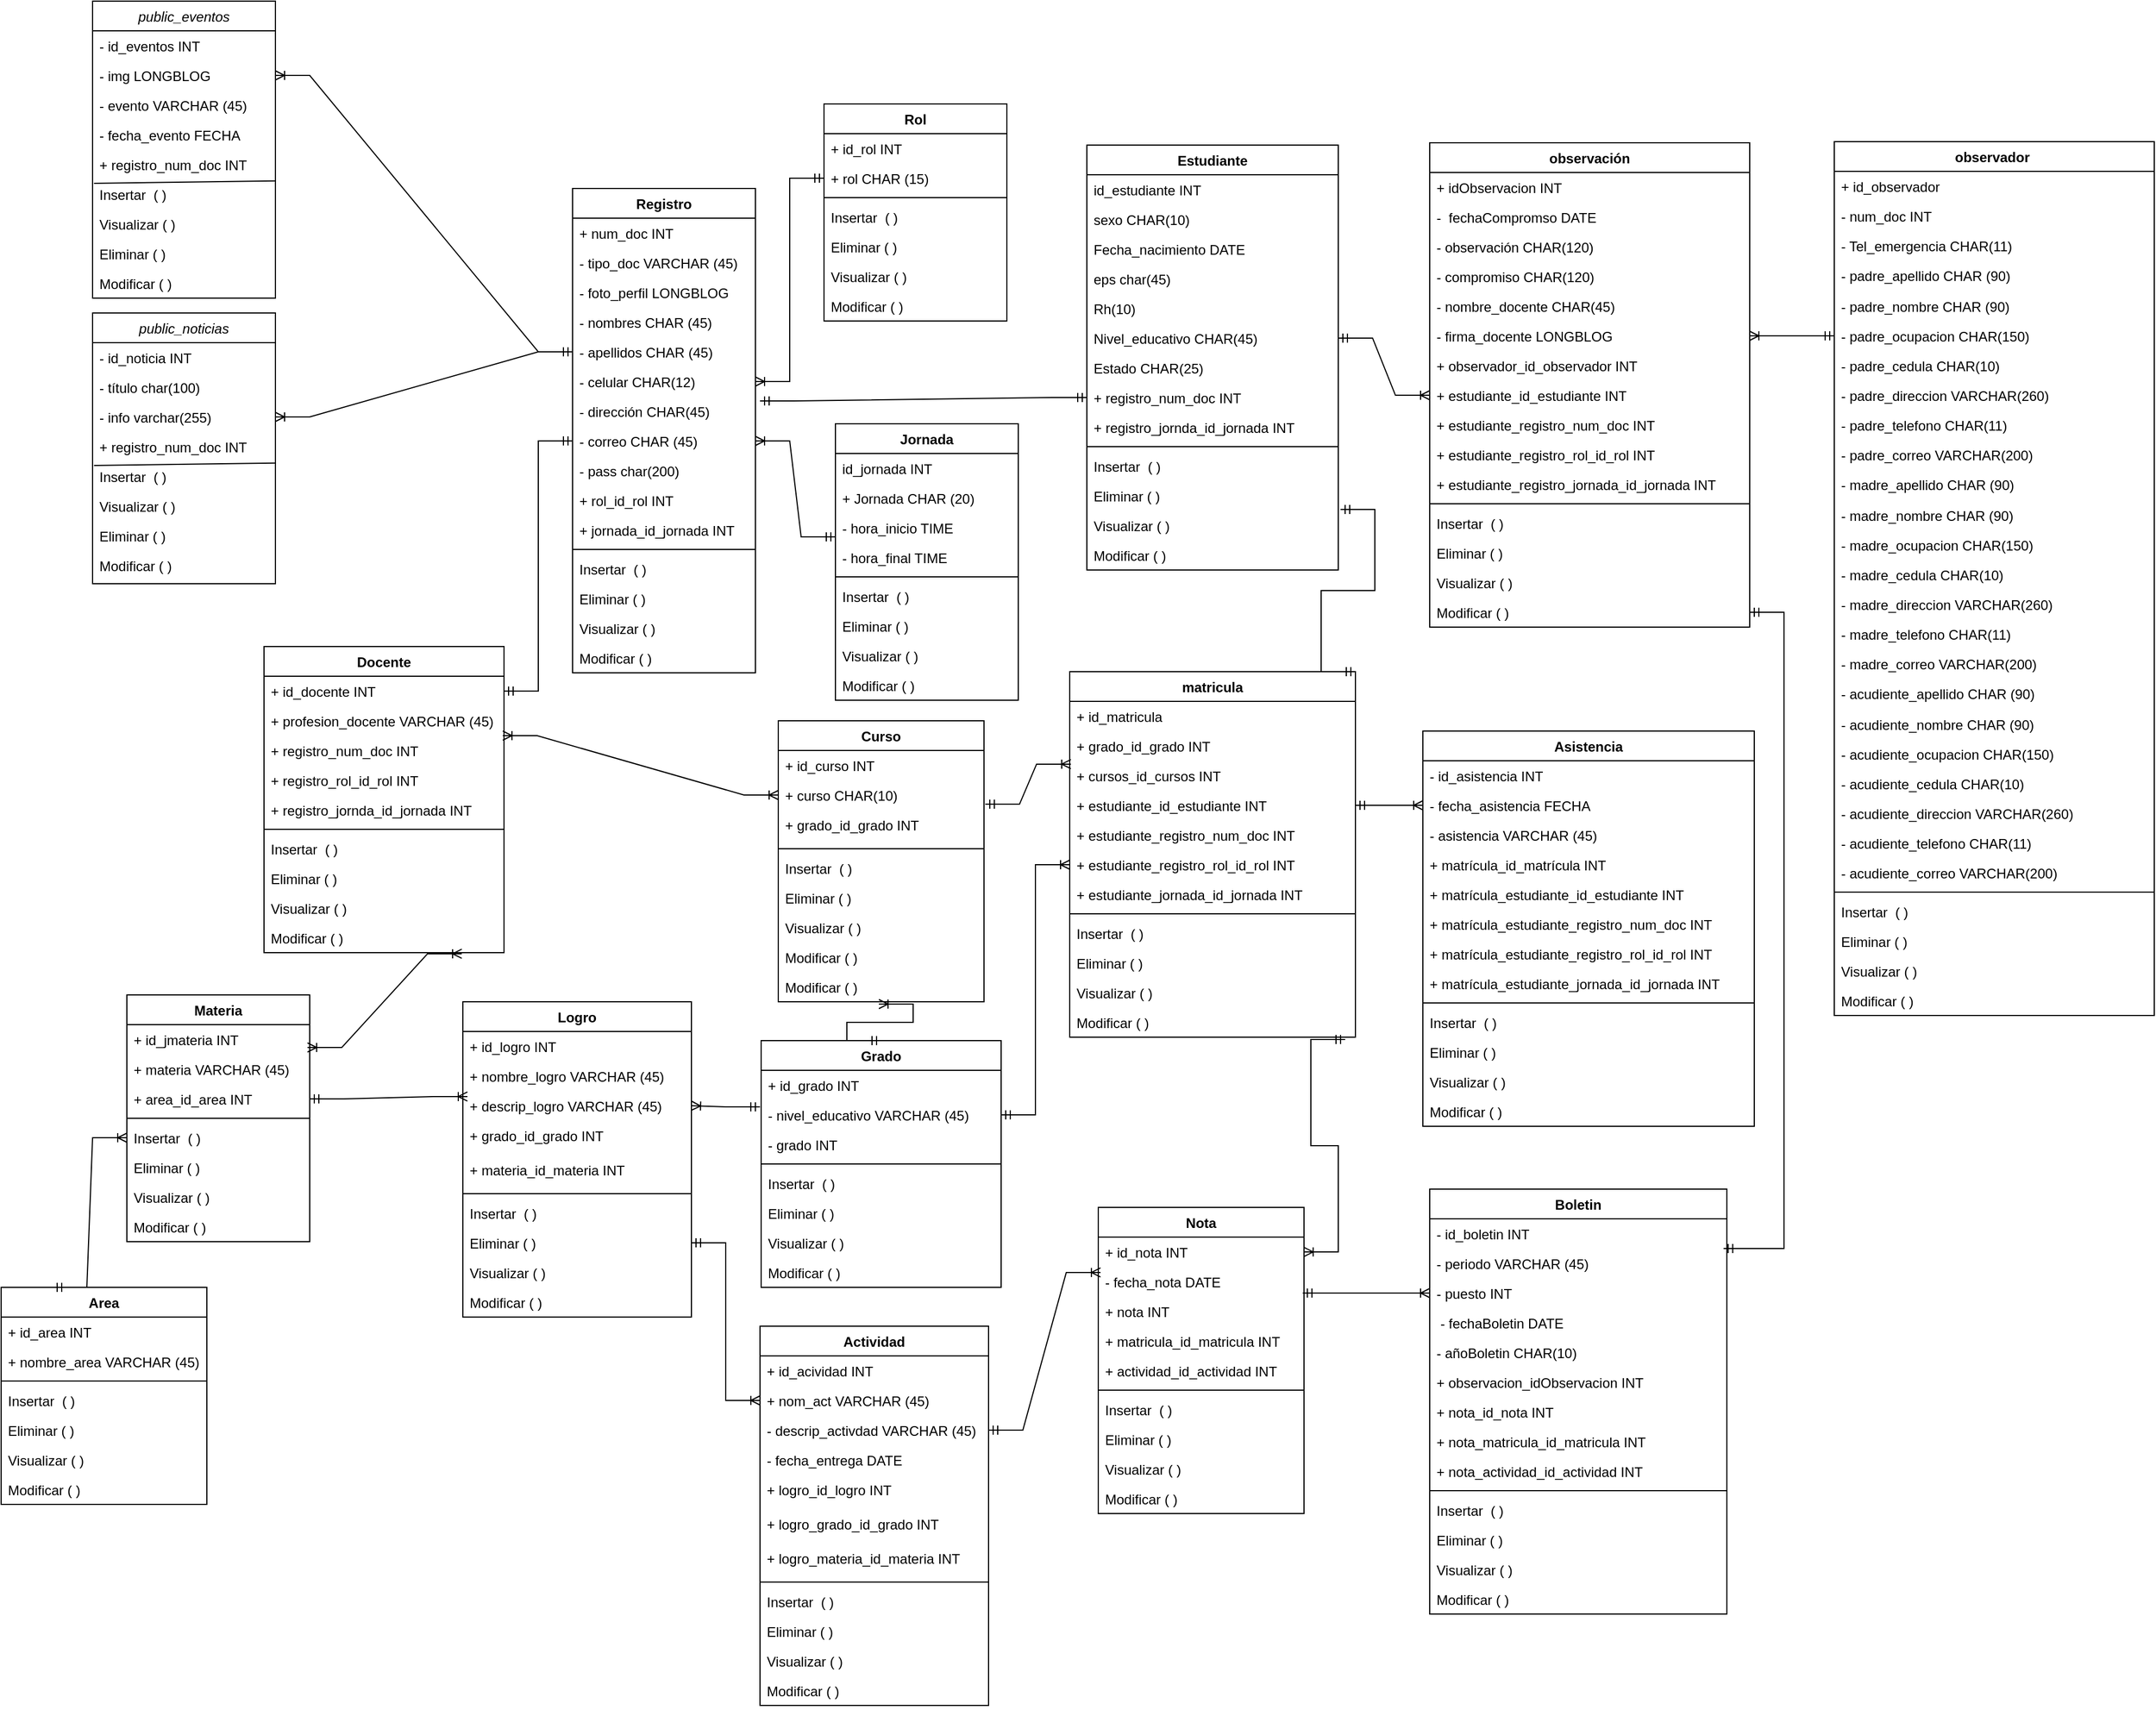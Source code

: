 <mxfile version="27.0.6">
  <diagram id="C5RBs43oDa-KdzZeNtuy" name="Page-1">
    <mxGraphModel dx="3605" dy="2352" grid="1" gridSize="10" guides="1" tooltips="1" connect="1" arrows="1" fold="1" page="1" pageScale="1" pageWidth="827" pageHeight="1169" math="0" shadow="0">
      <root>
        <mxCell id="WIyWlLk6GJQsqaUBKTNV-0" />
        <mxCell id="WIyWlLk6GJQsqaUBKTNV-1" parent="WIyWlLk6GJQsqaUBKTNV-0" />
        <mxCell id="7fjQJ8gwBGGyJED2PFmW-37" value="Registro" style="swimlane;fontStyle=1;align=center;verticalAlign=top;childLayout=stackLayout;horizontal=1;startSize=26;horizontalStack=0;resizeParent=1;resizeParentMax=0;resizeLast=0;collapsible=1;marginBottom=0;whiteSpace=wrap;html=1;" parent="WIyWlLk6GJQsqaUBKTNV-1" vertex="1">
          <mxGeometry x="310" y="4" width="160" height="424" as="geometry" />
        </mxCell>
        <mxCell id="7fjQJ8gwBGGyJED2PFmW-38" value="&lt;font style=&quot;vertical-align: inherit;&quot;&gt;&lt;font style=&quot;vertical-align: inherit;&quot;&gt;&lt;font style=&quot;vertical-align: inherit;&quot;&gt;&lt;font style=&quot;vertical-align: inherit;&quot;&gt;&lt;font style=&quot;vertical-align: inherit;&quot;&gt;&lt;font style=&quot;vertical-align: inherit;&quot;&gt;+ num_doc INT&lt;/font&gt;&lt;/font&gt;&lt;/font&gt;&lt;/font&gt;&lt;/font&gt;&lt;/font&gt;" style="text;strokeColor=none;fillColor=none;align=left;verticalAlign=top;spacingLeft=4;spacingRight=4;overflow=hidden;rotatable=0;points=[[0,0.5],[1,0.5]];portConstraint=eastwest;whiteSpace=wrap;html=1;" parent="7fjQJ8gwBGGyJED2PFmW-37" vertex="1">
          <mxGeometry y="26" width="160" height="26" as="geometry" />
        </mxCell>
        <mxCell id="7fjQJ8gwBGGyJED2PFmW-45" value="&lt;font style=&quot;vertical-align: inherit;&quot;&gt;&lt;font style=&quot;vertical-align: inherit;&quot;&gt;&lt;font style=&quot;vertical-align: inherit;&quot;&gt;&lt;font style=&quot;vertical-align: inherit;&quot;&gt;- tipo_doc VARCHAR (45)&lt;/font&gt;&lt;/font&gt;&lt;/font&gt;&lt;/font&gt;" style="text;strokeColor=none;fillColor=none;align=left;verticalAlign=top;spacingLeft=4;spacingRight=4;overflow=hidden;rotatable=0;points=[[0,0.5],[1,0.5]];portConstraint=eastwest;whiteSpace=wrap;html=1;" parent="7fjQJ8gwBGGyJED2PFmW-37" vertex="1">
          <mxGeometry y="52" width="160" height="26" as="geometry" />
        </mxCell>
        <mxCell id="pn-PP6EDYP5R50cJ0evn-34" value="&lt;font style=&quot;vertical-align: inherit;&quot;&gt;&lt;font style=&quot;vertical-align: inherit;&quot;&gt;&lt;font style=&quot;vertical-align: inherit;&quot;&gt;&lt;font style=&quot;vertical-align: inherit;&quot;&gt;- foto_perfil LONGBLOG&lt;/font&gt;&lt;/font&gt;&lt;/font&gt;&lt;/font&gt;" style="text;strokeColor=none;fillColor=none;align=left;verticalAlign=top;spacingLeft=4;spacingRight=4;overflow=hidden;rotatable=0;points=[[0,0.5],[1,0.5]];portConstraint=eastwest;whiteSpace=wrap;html=1;" vertex="1" parent="7fjQJ8gwBGGyJED2PFmW-37">
          <mxGeometry y="78" width="160" height="26" as="geometry" />
        </mxCell>
        <mxCell id="7fjQJ8gwBGGyJED2PFmW-44" value="&lt;font style=&quot;vertical-align: inherit;&quot;&gt;&lt;font style=&quot;vertical-align: inherit;&quot;&gt;&lt;font style=&quot;vertical-align: inherit;&quot;&gt;&lt;font style=&quot;vertical-align: inherit;&quot;&gt;&lt;font style=&quot;vertical-align: inherit;&quot;&gt;&lt;font style=&quot;vertical-align: inherit;&quot;&gt;- nombres CHAR (45)&lt;/font&gt;&lt;/font&gt;&lt;/font&gt;&lt;/font&gt;&lt;/font&gt;&lt;/font&gt;" style="text;strokeColor=none;fillColor=none;align=left;verticalAlign=top;spacingLeft=4;spacingRight=4;overflow=hidden;rotatable=0;points=[[0,0.5],[1,0.5]];portConstraint=eastwest;whiteSpace=wrap;html=1;" parent="7fjQJ8gwBGGyJED2PFmW-37" vertex="1">
          <mxGeometry y="104" width="160" height="26" as="geometry" />
        </mxCell>
        <mxCell id="7fjQJ8gwBGGyJED2PFmW-43" value="&lt;font style=&quot;vertical-align: inherit;&quot;&gt;&lt;font style=&quot;vertical-align: inherit;&quot;&gt;&lt;font style=&quot;vertical-align: inherit;&quot;&gt;&lt;font style=&quot;vertical-align: inherit;&quot;&gt;- apellidos CHAR (45)&lt;/font&gt;&lt;/font&gt;&lt;/font&gt;&lt;/font&gt;" style="text;strokeColor=none;fillColor=none;align=left;verticalAlign=top;spacingLeft=4;spacingRight=4;overflow=hidden;rotatable=0;points=[[0,0.5],[1,0.5]];portConstraint=eastwest;whiteSpace=wrap;html=1;" parent="7fjQJ8gwBGGyJED2PFmW-37" vertex="1">
          <mxGeometry y="130" width="160" height="26" as="geometry" />
        </mxCell>
        <mxCell id="7fjQJ8gwBGGyJED2PFmW-47" value="&lt;font style=&quot;vertical-align: inherit;&quot;&gt;&lt;font style=&quot;vertical-align: inherit;&quot;&gt;&lt;font style=&quot;vertical-align: inherit;&quot;&gt;&lt;font style=&quot;vertical-align: inherit;&quot;&gt;- celular CHAR(12)&lt;/font&gt;&lt;/font&gt;&lt;/font&gt;&lt;/font&gt;" style="text;strokeColor=none;fillColor=none;align=left;verticalAlign=top;spacingLeft=4;spacingRight=4;overflow=hidden;rotatable=0;points=[[0,0.5],[1,0.5]];portConstraint=eastwest;whiteSpace=wrap;html=1;" parent="7fjQJ8gwBGGyJED2PFmW-37" vertex="1">
          <mxGeometry y="156" width="160" height="26" as="geometry" />
        </mxCell>
        <mxCell id="pn-PP6EDYP5R50cJ0evn-35" value="&lt;font style=&quot;vertical-align: inherit;&quot;&gt;&lt;font style=&quot;vertical-align: inherit;&quot;&gt;&lt;font style=&quot;vertical-align: inherit;&quot;&gt;&lt;font style=&quot;vertical-align: inherit;&quot;&gt;&lt;font style=&quot;vertical-align: inherit;&quot;&gt;&lt;font style=&quot;vertical-align: inherit;&quot;&gt;- dirección CHAR(45)&lt;/font&gt;&lt;/font&gt;&lt;/font&gt;&lt;/font&gt;&lt;/font&gt;&lt;/font&gt;" style="text;strokeColor=none;fillColor=none;align=left;verticalAlign=top;spacingLeft=4;spacingRight=4;overflow=hidden;rotatable=0;points=[[0,0.5],[1,0.5]];portConstraint=eastwest;whiteSpace=wrap;html=1;" vertex="1" parent="7fjQJ8gwBGGyJED2PFmW-37">
          <mxGeometry y="182" width="160" height="26" as="geometry" />
        </mxCell>
        <mxCell id="7fjQJ8gwBGGyJED2PFmW-41" value="&lt;font style=&quot;vertical-align: inherit;&quot;&gt;&lt;font style=&quot;vertical-align: inherit;&quot;&gt;&lt;font style=&quot;vertical-align: inherit;&quot;&gt;&lt;font style=&quot;vertical-align: inherit;&quot;&gt;&lt;font style=&quot;vertical-align: inherit;&quot;&gt;&lt;font style=&quot;vertical-align: inherit;&quot;&gt;- correo CHAR (45)&lt;/font&gt;&lt;/font&gt;&lt;/font&gt;&lt;/font&gt;&lt;/font&gt;&lt;/font&gt;" style="text;strokeColor=none;fillColor=none;align=left;verticalAlign=top;spacingLeft=4;spacingRight=4;overflow=hidden;rotatable=0;points=[[0,0.5],[1,0.5]];portConstraint=eastwest;whiteSpace=wrap;html=1;" parent="7fjQJ8gwBGGyJED2PFmW-37" vertex="1">
          <mxGeometry y="208" width="160" height="26" as="geometry" />
        </mxCell>
        <mxCell id="7fjQJ8gwBGGyJED2PFmW-46" value="&lt;font style=&quot;vertical-align: inherit;&quot;&gt;&lt;font style=&quot;vertical-align: inherit;&quot;&gt;&lt;font style=&quot;vertical-align: inherit;&quot;&gt;&lt;font style=&quot;vertical-align: inherit;&quot;&gt;&lt;font style=&quot;vertical-align: inherit;&quot;&gt;&lt;font style=&quot;vertical-align: inherit;&quot;&gt;&lt;font style=&quot;vertical-align: inherit;&quot;&gt;&lt;font style=&quot;vertical-align: inherit;&quot;&gt;&lt;font style=&quot;vertical-align: inherit;&quot;&gt;&lt;font style=&quot;vertical-align: inherit;&quot;&gt;- pass char(200)&lt;/font&gt;&lt;/font&gt;&lt;/font&gt;&lt;/font&gt;&lt;/font&gt;&lt;/font&gt;&lt;/font&gt;&lt;/font&gt;&lt;/font&gt;&lt;/font&gt;" style="text;strokeColor=none;fillColor=none;align=left;verticalAlign=top;spacingLeft=4;spacingRight=4;overflow=hidden;rotatable=0;points=[[0,0.5],[1,0.5]];portConstraint=eastwest;whiteSpace=wrap;html=1;" parent="7fjQJ8gwBGGyJED2PFmW-37" vertex="1">
          <mxGeometry y="234" width="160" height="26" as="geometry" />
        </mxCell>
        <mxCell id="pn-PP6EDYP5R50cJ0evn-54" value="&lt;font style=&quot;vertical-align: inherit;&quot;&gt;&lt;font style=&quot;vertical-align: inherit;&quot;&gt;&lt;font style=&quot;vertical-align: inherit;&quot;&gt;&lt;font style=&quot;vertical-align: inherit;&quot;&gt;&lt;font style=&quot;vertical-align: inherit;&quot;&gt;&lt;font style=&quot;vertical-align: inherit;&quot;&gt;&lt;font style=&quot;vertical-align: inherit;&quot;&gt;&lt;font style=&quot;vertical-align: inherit;&quot;&gt;&lt;font style=&quot;vertical-align: inherit;&quot;&gt;&lt;font style=&quot;vertical-align: inherit;&quot;&gt;+ rol_id_rol INT&amp;nbsp;&lt;/font&gt;&lt;/font&gt;&lt;/font&gt;&lt;/font&gt;&lt;/font&gt;&lt;/font&gt;&lt;/font&gt;&lt;/font&gt;&lt;/font&gt;&lt;/font&gt;" style="text;strokeColor=none;fillColor=none;align=left;verticalAlign=top;spacingLeft=4;spacingRight=4;overflow=hidden;rotatable=0;points=[[0,0.5],[1,0.5]];portConstraint=eastwest;whiteSpace=wrap;html=1;" vertex="1" parent="7fjQJ8gwBGGyJED2PFmW-37">
          <mxGeometry y="260" width="160" height="26" as="geometry" />
        </mxCell>
        <mxCell id="pn-PP6EDYP5R50cJ0evn-55" value="&lt;font style=&quot;vertical-align: inherit;&quot;&gt;&lt;font style=&quot;vertical-align: inherit;&quot;&gt;&lt;font style=&quot;vertical-align: inherit;&quot;&gt;&lt;font style=&quot;vertical-align: inherit;&quot;&gt;&lt;font style=&quot;vertical-align: inherit;&quot;&gt;&lt;font style=&quot;vertical-align: inherit;&quot;&gt;+ jornada_id_jornada INT&amp;nbsp;&lt;/font&gt;&lt;/font&gt;&lt;/font&gt;&lt;/font&gt;&lt;/font&gt;&lt;/font&gt;" style="text;strokeColor=none;fillColor=none;align=left;verticalAlign=top;spacingLeft=4;spacingRight=4;overflow=hidden;rotatable=0;points=[[0,0.5],[1,0.5]];portConstraint=eastwest;whiteSpace=wrap;html=1;" vertex="1" parent="7fjQJ8gwBGGyJED2PFmW-37">
          <mxGeometry y="286" width="160" height="26" as="geometry" />
        </mxCell>
        <mxCell id="7fjQJ8gwBGGyJED2PFmW-39" value="" style="line;strokeWidth=1;fillColor=none;align=left;verticalAlign=middle;spacingTop=-1;spacingLeft=3;spacingRight=3;rotatable=0;labelPosition=right;points=[];portConstraint=eastwest;strokeColor=inherit;" parent="7fjQJ8gwBGGyJED2PFmW-37" vertex="1">
          <mxGeometry y="312" width="160" height="8" as="geometry" />
        </mxCell>
        <mxCell id="7fjQJ8gwBGGyJED2PFmW-48" value="Insertar  ( )" style="text;align=left;verticalAlign=top;spacingLeft=4;spacingRight=4;overflow=hidden;rotatable=0;points=[[0,0.5],[1,0.5]];portConstraint=eastwest;" parent="7fjQJ8gwBGGyJED2PFmW-37" vertex="1">
          <mxGeometry y="320" width="160" height="26" as="geometry" />
        </mxCell>
        <mxCell id="7fjQJ8gwBGGyJED2PFmW-50" value="Eliminar ( )" style="text;align=left;verticalAlign=top;spacingLeft=4;spacingRight=4;overflow=hidden;rotatable=0;points=[[0,0.5],[1,0.5]];portConstraint=eastwest;" parent="7fjQJ8gwBGGyJED2PFmW-37" vertex="1">
          <mxGeometry y="346" width="160" height="26" as="geometry" />
        </mxCell>
        <mxCell id="7fjQJ8gwBGGyJED2PFmW-49" value="Visualizar ( )" style="text;align=left;verticalAlign=top;spacingLeft=4;spacingRight=4;overflow=hidden;rotatable=0;points=[[0,0.5],[1,0.5]];portConstraint=eastwest;" parent="7fjQJ8gwBGGyJED2PFmW-37" vertex="1">
          <mxGeometry y="372" width="160" height="26" as="geometry" />
        </mxCell>
        <mxCell id="7fjQJ8gwBGGyJED2PFmW-36" value="Modificar ( )" style="text;align=left;verticalAlign=top;spacingLeft=4;spacingRight=4;overflow=hidden;rotatable=0;points=[[0,0.5],[1,0.5]];portConstraint=eastwest;" parent="7fjQJ8gwBGGyJED2PFmW-37" vertex="1">
          <mxGeometry y="398" width="160" height="26" as="geometry" />
        </mxCell>
        <mxCell id="7fjQJ8gwBGGyJED2PFmW-55" value="Rol" style="swimlane;fontStyle=1;align=center;verticalAlign=top;childLayout=stackLayout;horizontal=1;startSize=26;horizontalStack=0;resizeParent=1;resizeParentMax=0;resizeLast=0;collapsible=1;marginBottom=0;whiteSpace=wrap;html=1;" parent="WIyWlLk6GJQsqaUBKTNV-1" vertex="1">
          <mxGeometry x="530" y="-70" width="160" height="190" as="geometry" />
        </mxCell>
        <mxCell id="7fjQJ8gwBGGyJED2PFmW-56" value="&lt;font style=&quot;vertical-align: inherit;&quot;&gt;&lt;font style=&quot;vertical-align: inherit;&quot;&gt;+ id_rol INT&lt;/font&gt;&lt;/font&gt;" style="text;strokeColor=none;fillColor=none;align=left;verticalAlign=top;spacingLeft=4;spacingRight=4;overflow=hidden;rotatable=0;points=[[0,0.5],[1,0.5]];portConstraint=eastwest;whiteSpace=wrap;html=1;" parent="7fjQJ8gwBGGyJED2PFmW-55" vertex="1">
          <mxGeometry y="26" width="160" height="26" as="geometry" />
        </mxCell>
        <mxCell id="7fjQJ8gwBGGyJED2PFmW-57" value="&lt;font style=&quot;vertical-align: inherit;&quot;&gt;&lt;font style=&quot;vertical-align: inherit;&quot;&gt;&lt;font style=&quot;vertical-align: inherit;&quot;&gt;&lt;font style=&quot;vertical-align: inherit;&quot;&gt;+ rol CHAR (15)&lt;/font&gt;&lt;/font&gt;&lt;/font&gt;&lt;/font&gt;" style="text;strokeColor=none;fillColor=none;align=left;verticalAlign=top;spacingLeft=4;spacingRight=4;overflow=hidden;rotatable=0;points=[[0,0.5],[1,0.5]];portConstraint=eastwest;whiteSpace=wrap;html=1;" parent="7fjQJ8gwBGGyJED2PFmW-55" vertex="1">
          <mxGeometry y="52" width="160" height="26" as="geometry" />
        </mxCell>
        <mxCell id="7fjQJ8gwBGGyJED2PFmW-64" value="" style="line;strokeWidth=1;fillColor=none;align=left;verticalAlign=middle;spacingTop=-1;spacingLeft=3;spacingRight=3;rotatable=0;labelPosition=right;points=[];portConstraint=eastwest;strokeColor=inherit;" parent="7fjQJ8gwBGGyJED2PFmW-55" vertex="1">
          <mxGeometry y="78" width="160" height="8" as="geometry" />
        </mxCell>
        <mxCell id="7fjQJ8gwBGGyJED2PFmW-65" value="Insertar  ( )" style="text;align=left;verticalAlign=top;spacingLeft=4;spacingRight=4;overflow=hidden;rotatable=0;points=[[0,0.5],[1,0.5]];portConstraint=eastwest;" parent="7fjQJ8gwBGGyJED2PFmW-55" vertex="1">
          <mxGeometry y="86" width="160" height="26" as="geometry" />
        </mxCell>
        <mxCell id="7fjQJ8gwBGGyJED2PFmW-66" value="Eliminar ( )" style="text;align=left;verticalAlign=top;spacingLeft=4;spacingRight=4;overflow=hidden;rotatable=0;points=[[0,0.5],[1,0.5]];portConstraint=eastwest;" parent="7fjQJ8gwBGGyJED2PFmW-55" vertex="1">
          <mxGeometry y="112" width="160" height="26" as="geometry" />
        </mxCell>
        <mxCell id="7fjQJ8gwBGGyJED2PFmW-67" value="Visualizar ( )" style="text;align=left;verticalAlign=top;spacingLeft=4;spacingRight=4;overflow=hidden;rotatable=0;points=[[0,0.5],[1,0.5]];portConstraint=eastwest;" parent="7fjQJ8gwBGGyJED2PFmW-55" vertex="1">
          <mxGeometry y="138" width="160" height="26" as="geometry" />
        </mxCell>
        <mxCell id="7fjQJ8gwBGGyJED2PFmW-68" value="Modificar ( )" style="text;align=left;verticalAlign=top;spacingLeft=4;spacingRight=4;overflow=hidden;rotatable=0;points=[[0,0.5],[1,0.5]];portConstraint=eastwest;" parent="7fjQJ8gwBGGyJED2PFmW-55" vertex="1">
          <mxGeometry y="164" width="160" height="26" as="geometry" />
        </mxCell>
        <mxCell id="7fjQJ8gwBGGyJED2PFmW-69" value="&lt;font style=&quot;vertical-align: inherit;&quot;&gt;&lt;font style=&quot;vertical-align: inherit;&quot;&gt;&lt;font style=&quot;vertical-align: inherit;&quot;&gt;&lt;font style=&quot;vertical-align: inherit;&quot;&gt;observación&lt;/font&gt;&lt;/font&gt;&lt;/font&gt;&lt;/font&gt;" style="swimlane;fontStyle=1;align=center;verticalAlign=top;childLayout=stackLayout;horizontal=1;startSize=26;horizontalStack=0;resizeParent=1;resizeParentMax=0;resizeLast=0;collapsible=1;marginBottom=0;whiteSpace=wrap;html=1;" parent="WIyWlLk6GJQsqaUBKTNV-1" vertex="1">
          <mxGeometry x="1060" y="-36" width="280" height="424" as="geometry" />
        </mxCell>
        <mxCell id="7fjQJ8gwBGGyJED2PFmW-70" value="&lt;font style=&quot;vertical-align: inherit;&quot;&gt;&lt;font style=&quot;vertical-align: inherit;&quot;&gt;&lt;font style=&quot;vertical-align: inherit;&quot;&gt;&lt;font style=&quot;vertical-align: inherit;&quot;&gt;&lt;font style=&quot;vertical-align: inherit;&quot;&gt;&lt;font style=&quot;vertical-align: inherit;&quot;&gt;+ idObservacion INT&amp;nbsp;&lt;/font&gt;&lt;/font&gt;&lt;/font&gt;&lt;/font&gt;&lt;/font&gt;&lt;/font&gt;" style="text;strokeColor=none;fillColor=none;align=left;verticalAlign=top;spacingLeft=4;spacingRight=4;overflow=hidden;rotatable=0;points=[[0,0.5],[1,0.5]];portConstraint=eastwest;whiteSpace=wrap;html=1;" parent="7fjQJ8gwBGGyJED2PFmW-69" vertex="1">
          <mxGeometry y="26" width="280" height="26" as="geometry" />
        </mxCell>
        <mxCell id="7fjQJ8gwBGGyJED2PFmW-71" value="&lt;font style=&quot;vertical-align: inherit;&quot;&gt;&lt;font style=&quot;vertical-align: inherit;&quot;&gt;-&amp;nbsp; fechaCompromso DATE&amp;nbsp;&lt;/font&gt;&lt;/font&gt;&lt;div&gt;&lt;font style=&quot;vertical-align: inherit;&quot;&gt;&lt;font style=&quot;vertical-align: inherit;&quot;&gt;&lt;br&gt;&lt;/font&gt;&lt;/font&gt;&lt;/div&gt;" style="text;strokeColor=none;fillColor=none;align=left;verticalAlign=top;spacingLeft=4;spacingRight=4;overflow=hidden;rotatable=0;points=[[0,0.5],[1,0.5]];portConstraint=eastwest;whiteSpace=wrap;html=1;" parent="7fjQJ8gwBGGyJED2PFmW-69" vertex="1">
          <mxGeometry y="52" width="280" height="26" as="geometry" />
        </mxCell>
        <mxCell id="7fjQJ8gwBGGyJED2PFmW-72" value="&lt;font style=&quot;vertical-align: inherit;&quot;&gt;&lt;font style=&quot;vertical-align: inherit;&quot;&gt;- observación CHAR(120)&lt;/font&gt;&lt;/font&gt;" style="text;strokeColor=none;fillColor=none;align=left;verticalAlign=top;spacingLeft=4;spacingRight=4;overflow=hidden;rotatable=0;points=[[0,0.5],[1,0.5]];portConstraint=eastwest;whiteSpace=wrap;html=1;" parent="7fjQJ8gwBGGyJED2PFmW-69" vertex="1">
          <mxGeometry y="78" width="280" height="26" as="geometry" />
        </mxCell>
        <mxCell id="pn-PP6EDYP5R50cJ0evn-60" value="&lt;font style=&quot;vertical-align: inherit;&quot;&gt;&lt;font style=&quot;vertical-align: inherit;&quot;&gt;&lt;font style=&quot;vertical-align: inherit;&quot;&gt;&lt;font style=&quot;vertical-align: inherit;&quot;&gt;- compromiso CHAR(120)&lt;/font&gt;&lt;/font&gt;&lt;/font&gt;&lt;/font&gt;" style="text;strokeColor=none;fillColor=none;align=left;verticalAlign=top;spacingLeft=4;spacingRight=4;overflow=hidden;rotatable=0;points=[[0,0.5],[1,0.5]];portConstraint=eastwest;whiteSpace=wrap;html=1;" vertex="1" parent="7fjQJ8gwBGGyJED2PFmW-69">
          <mxGeometry y="104" width="280" height="26" as="geometry" />
        </mxCell>
        <mxCell id="pn-PP6EDYP5R50cJ0evn-61" value="&lt;font style=&quot;vertical-align: inherit;&quot;&gt;&lt;font style=&quot;vertical-align: inherit;&quot;&gt;&lt;font style=&quot;vertical-align: inherit;&quot;&gt;&lt;font style=&quot;vertical-align: inherit;&quot;&gt;- nombre_docente CHAR(45)&lt;/font&gt;&lt;/font&gt;&lt;/font&gt;&lt;/font&gt;" style="text;strokeColor=none;fillColor=none;align=left;verticalAlign=top;spacingLeft=4;spacingRight=4;overflow=hidden;rotatable=0;points=[[0,0.5],[1,0.5]];portConstraint=eastwest;whiteSpace=wrap;html=1;" vertex="1" parent="7fjQJ8gwBGGyJED2PFmW-69">
          <mxGeometry y="130" width="280" height="26" as="geometry" />
        </mxCell>
        <mxCell id="pn-PP6EDYP5R50cJ0evn-62" value="&lt;font style=&quot;vertical-align: inherit;&quot;&gt;&lt;font style=&quot;vertical-align: inherit;&quot;&gt;&lt;font style=&quot;vertical-align: inherit;&quot;&gt;&lt;font style=&quot;vertical-align: inherit;&quot;&gt;- firma_docente LONGBLOG&lt;/font&gt;&lt;/font&gt;&lt;/font&gt;&lt;/font&gt;" style="text;strokeColor=none;fillColor=none;align=left;verticalAlign=top;spacingLeft=4;spacingRight=4;overflow=hidden;rotatable=0;points=[[0,0.5],[1,0.5]];portConstraint=eastwest;whiteSpace=wrap;html=1;" vertex="1" parent="7fjQJ8gwBGGyJED2PFmW-69">
          <mxGeometry y="156" width="280" height="26" as="geometry" />
        </mxCell>
        <mxCell id="pn-PP6EDYP5R50cJ0evn-65" value="&lt;font style=&quot;vertical-align: inherit;&quot;&gt;&lt;font style=&quot;vertical-align: inherit;&quot;&gt;+ observador_id_observador INT&amp;nbsp;&lt;/font&gt;&lt;/font&gt;" style="text;strokeColor=none;fillColor=none;align=left;verticalAlign=top;spacingLeft=4;spacingRight=4;overflow=hidden;rotatable=0;points=[[0,0.5],[1,0.5]];portConstraint=eastwest;whiteSpace=wrap;html=1;" vertex="1" parent="7fjQJ8gwBGGyJED2PFmW-69">
          <mxGeometry y="182" width="280" height="26" as="geometry" />
        </mxCell>
        <mxCell id="pn-PP6EDYP5R50cJ0evn-64" value="&lt;font style=&quot;vertical-align: inherit;&quot;&gt;&lt;font style=&quot;vertical-align: inherit;&quot;&gt;+ estudiante_id_estudiante INT&lt;/font&gt;&lt;/font&gt;" style="text;strokeColor=none;fillColor=none;align=left;verticalAlign=top;spacingLeft=4;spacingRight=4;overflow=hidden;rotatable=0;points=[[0,0.5],[1,0.5]];portConstraint=eastwest;whiteSpace=wrap;html=1;" vertex="1" parent="7fjQJ8gwBGGyJED2PFmW-69">
          <mxGeometry y="208" width="280" height="26" as="geometry" />
        </mxCell>
        <mxCell id="pn-PP6EDYP5R50cJ0evn-66" value="&lt;font style=&quot;vertical-align: inherit;&quot;&gt;&lt;font style=&quot;vertical-align: inherit;&quot;&gt;&lt;font style=&quot;vertical-align: inherit;&quot;&gt;&lt;font style=&quot;vertical-align: inherit;&quot;&gt;+ estudiante_registro_num_doc INT&lt;/font&gt;&lt;/font&gt;&lt;/font&gt;&lt;/font&gt;" style="text;strokeColor=none;fillColor=none;align=left;verticalAlign=top;spacingLeft=4;spacingRight=4;overflow=hidden;rotatable=0;points=[[0,0.5],[1,0.5]];portConstraint=eastwest;whiteSpace=wrap;html=1;" vertex="1" parent="7fjQJ8gwBGGyJED2PFmW-69">
          <mxGeometry y="234" width="280" height="26" as="geometry" />
        </mxCell>
        <mxCell id="pn-PP6EDYP5R50cJ0evn-67" value="&lt;font style=&quot;vertical-align: inherit;&quot;&gt;&lt;font style=&quot;vertical-align: inherit;&quot;&gt;&lt;font style=&quot;vertical-align: inherit;&quot;&gt;&lt;font style=&quot;vertical-align: inherit;&quot;&gt;+ estudiante_registro_rol_id_rol INT&lt;/font&gt;&lt;/font&gt;&lt;/font&gt;&lt;/font&gt;" style="text;strokeColor=none;fillColor=none;align=left;verticalAlign=top;spacingLeft=4;spacingRight=4;overflow=hidden;rotatable=0;points=[[0,0.5],[1,0.5]];portConstraint=eastwest;whiteSpace=wrap;html=1;" vertex="1" parent="7fjQJ8gwBGGyJED2PFmW-69">
          <mxGeometry y="260" width="280" height="26" as="geometry" />
        </mxCell>
        <mxCell id="pn-PP6EDYP5R50cJ0evn-68" value="&lt;font style=&quot;vertical-align: inherit;&quot;&gt;&lt;font style=&quot;vertical-align: inherit;&quot;&gt;&lt;font style=&quot;vertical-align: inherit;&quot;&gt;&lt;font style=&quot;vertical-align: inherit;&quot;&gt;+ estudiante_registro_jornada_id_jornada INT&lt;/font&gt;&lt;/font&gt;&lt;/font&gt;&lt;/font&gt;" style="text;strokeColor=none;fillColor=none;align=left;verticalAlign=top;spacingLeft=4;spacingRight=4;overflow=hidden;rotatable=0;points=[[0,0.5],[1,0.5]];portConstraint=eastwest;whiteSpace=wrap;html=1;" vertex="1" parent="7fjQJ8gwBGGyJED2PFmW-69">
          <mxGeometry y="286" width="280" height="26" as="geometry" />
        </mxCell>
        <mxCell id="7fjQJ8gwBGGyJED2PFmW-78" value="" style="line;strokeWidth=1;fillColor=none;align=left;verticalAlign=middle;spacingTop=-1;spacingLeft=3;spacingRight=3;rotatable=0;labelPosition=right;points=[];portConstraint=eastwest;strokeColor=inherit;" parent="7fjQJ8gwBGGyJED2PFmW-69" vertex="1">
          <mxGeometry y="312" width="280" height="8" as="geometry" />
        </mxCell>
        <mxCell id="7fjQJ8gwBGGyJED2PFmW-79" value="Insertar  ( )" style="text;align=left;verticalAlign=top;spacingLeft=4;spacingRight=4;overflow=hidden;rotatable=0;points=[[0,0.5],[1,0.5]];portConstraint=eastwest;" parent="7fjQJ8gwBGGyJED2PFmW-69" vertex="1">
          <mxGeometry y="320" width="280" height="26" as="geometry" />
        </mxCell>
        <mxCell id="7fjQJ8gwBGGyJED2PFmW-80" value="Eliminar ( )" style="text;align=left;verticalAlign=top;spacingLeft=4;spacingRight=4;overflow=hidden;rotatable=0;points=[[0,0.5],[1,0.5]];portConstraint=eastwest;" parent="7fjQJ8gwBGGyJED2PFmW-69" vertex="1">
          <mxGeometry y="346" width="280" height="26" as="geometry" />
        </mxCell>
        <mxCell id="7fjQJ8gwBGGyJED2PFmW-81" value="Visualizar ( )" style="text;align=left;verticalAlign=top;spacingLeft=4;spacingRight=4;overflow=hidden;rotatable=0;points=[[0,0.5],[1,0.5]];portConstraint=eastwest;" parent="7fjQJ8gwBGGyJED2PFmW-69" vertex="1">
          <mxGeometry y="372" width="280" height="26" as="geometry" />
        </mxCell>
        <mxCell id="7fjQJ8gwBGGyJED2PFmW-82" value="Modificar ( )" style="text;align=left;verticalAlign=top;spacingLeft=4;spacingRight=4;overflow=hidden;rotatable=0;points=[[0,0.5],[1,0.5]];portConstraint=eastwest;" parent="7fjQJ8gwBGGyJED2PFmW-69" vertex="1">
          <mxGeometry y="398" width="280" height="26" as="geometry" />
        </mxCell>
        <mxCell id="7fjQJ8gwBGGyJED2PFmW-83" value="Jornada" style="swimlane;fontStyle=1;align=center;verticalAlign=top;childLayout=stackLayout;horizontal=1;startSize=26;horizontalStack=0;resizeParent=1;resizeParentMax=0;resizeLast=0;collapsible=1;marginBottom=0;whiteSpace=wrap;html=1;" parent="WIyWlLk6GJQsqaUBKTNV-1" vertex="1">
          <mxGeometry x="540" y="210" width="160" height="242" as="geometry" />
        </mxCell>
        <mxCell id="7fjQJ8gwBGGyJED2PFmW-84" value="id_jornada INT" style="text;strokeColor=none;fillColor=none;align=left;verticalAlign=top;spacingLeft=4;spacingRight=4;overflow=hidden;rotatable=0;points=[[0,0.5],[1,0.5]];portConstraint=eastwest;whiteSpace=wrap;html=1;" parent="7fjQJ8gwBGGyJED2PFmW-83" vertex="1">
          <mxGeometry y="26" width="160" height="26" as="geometry" />
        </mxCell>
        <mxCell id="7fjQJ8gwBGGyJED2PFmW-85" value="&lt;font style=&quot;vertical-align: inherit;&quot;&gt;&lt;font style=&quot;vertical-align: inherit;&quot;&gt;+ Jornada CHAR (20)&lt;/font&gt;&lt;/font&gt;" style="text;strokeColor=none;fillColor=none;align=left;verticalAlign=top;spacingLeft=4;spacingRight=4;overflow=hidden;rotatable=0;points=[[0,0.5],[1,0.5]];portConstraint=eastwest;whiteSpace=wrap;html=1;" parent="7fjQJ8gwBGGyJED2PFmW-83" vertex="1">
          <mxGeometry y="52" width="160" height="26" as="geometry" />
        </mxCell>
        <mxCell id="7fjQJ8gwBGGyJED2PFmW-86" value="&lt;font style=&quot;vertical-align: inherit;&quot;&gt;&lt;font style=&quot;vertical-align: inherit;&quot;&gt;&lt;font style=&quot;vertical-align: inherit;&quot;&gt;&lt;font style=&quot;vertical-align: inherit;&quot;&gt;&lt;font style=&quot;vertical-align: inherit;&quot;&gt;&lt;font style=&quot;vertical-align: inherit;&quot;&gt;- hora_inicio TIME&lt;/font&gt;&lt;/font&gt;&lt;/font&gt;&lt;/font&gt;&lt;/font&gt;&lt;/font&gt;" style="text;strokeColor=none;fillColor=none;align=left;verticalAlign=top;spacingLeft=4;spacingRight=4;overflow=hidden;rotatable=0;points=[[0,0.5],[1,0.5]];portConstraint=eastwest;whiteSpace=wrap;html=1;" parent="7fjQJ8gwBGGyJED2PFmW-83" vertex="1">
          <mxGeometry y="78" width="160" height="26" as="geometry" />
        </mxCell>
        <mxCell id="7fjQJ8gwBGGyJED2PFmW-87" value="&lt;font style=&quot;vertical-align: inherit;&quot;&gt;&lt;font style=&quot;vertical-align: inherit;&quot;&gt;&lt;font style=&quot;vertical-align: inherit;&quot;&gt;&lt;font style=&quot;vertical-align: inherit;&quot;&gt;&lt;font style=&quot;vertical-align: inherit;&quot;&gt;&lt;font style=&quot;vertical-align: inherit;&quot;&gt;- hora_final TIME&lt;/font&gt;&lt;/font&gt;&lt;/font&gt;&lt;/font&gt;&lt;/font&gt;&lt;/font&gt;" style="text;strokeColor=none;fillColor=none;align=left;verticalAlign=top;spacingLeft=4;spacingRight=4;overflow=hidden;rotatable=0;points=[[0,0.5],[1,0.5]];portConstraint=eastwest;whiteSpace=wrap;html=1;" parent="7fjQJ8gwBGGyJED2PFmW-83" vertex="1">
          <mxGeometry y="104" width="160" height="26" as="geometry" />
        </mxCell>
        <mxCell id="7fjQJ8gwBGGyJED2PFmW-92" value="" style="line;strokeWidth=1;fillColor=none;align=left;verticalAlign=middle;spacingTop=-1;spacingLeft=3;spacingRight=3;rotatable=0;labelPosition=right;points=[];portConstraint=eastwest;strokeColor=inherit;" parent="7fjQJ8gwBGGyJED2PFmW-83" vertex="1">
          <mxGeometry y="130" width="160" height="8" as="geometry" />
        </mxCell>
        <mxCell id="7fjQJ8gwBGGyJED2PFmW-93" value="Insertar  ( )" style="text;align=left;verticalAlign=top;spacingLeft=4;spacingRight=4;overflow=hidden;rotatable=0;points=[[0,0.5],[1,0.5]];portConstraint=eastwest;" parent="7fjQJ8gwBGGyJED2PFmW-83" vertex="1">
          <mxGeometry y="138" width="160" height="26" as="geometry" />
        </mxCell>
        <mxCell id="7fjQJ8gwBGGyJED2PFmW-94" value="Eliminar ( )" style="text;align=left;verticalAlign=top;spacingLeft=4;spacingRight=4;overflow=hidden;rotatable=0;points=[[0,0.5],[1,0.5]];portConstraint=eastwest;" parent="7fjQJ8gwBGGyJED2PFmW-83" vertex="1">
          <mxGeometry y="164" width="160" height="26" as="geometry" />
        </mxCell>
        <mxCell id="7fjQJ8gwBGGyJED2PFmW-95" value="Visualizar ( )" style="text;align=left;verticalAlign=top;spacingLeft=4;spacingRight=4;overflow=hidden;rotatable=0;points=[[0,0.5],[1,0.5]];portConstraint=eastwest;" parent="7fjQJ8gwBGGyJED2PFmW-83" vertex="1">
          <mxGeometry y="190" width="160" height="26" as="geometry" />
        </mxCell>
        <mxCell id="7fjQJ8gwBGGyJED2PFmW-96" value="Modificar ( )" style="text;align=left;verticalAlign=top;spacingLeft=4;spacingRight=4;overflow=hidden;rotatable=0;points=[[0,0.5],[1,0.5]];portConstraint=eastwest;" parent="7fjQJ8gwBGGyJED2PFmW-83" vertex="1">
          <mxGeometry y="216" width="160" height="26" as="geometry" />
        </mxCell>
        <mxCell id="7fjQJ8gwBGGyJED2PFmW-97" value="Docente" style="swimlane;fontStyle=1;align=center;verticalAlign=top;childLayout=stackLayout;horizontal=1;startSize=26;horizontalStack=0;resizeParent=1;resizeParentMax=0;resizeLast=0;collapsible=1;marginBottom=0;whiteSpace=wrap;html=1;" parent="WIyWlLk6GJQsqaUBKTNV-1" vertex="1">
          <mxGeometry x="40" y="405" width="210" height="268" as="geometry" />
        </mxCell>
        <mxCell id="7fjQJ8gwBGGyJED2PFmW-98" value="+ id_docente INT" style="text;strokeColor=none;fillColor=none;align=left;verticalAlign=top;spacingLeft=4;spacingRight=4;overflow=hidden;rotatable=0;points=[[0,0.5],[1,0.5]];portConstraint=eastwest;whiteSpace=wrap;html=1;" parent="7fjQJ8gwBGGyJED2PFmW-97" vertex="1">
          <mxGeometry y="26" width="210" height="26" as="geometry" />
        </mxCell>
        <mxCell id="7fjQJ8gwBGGyJED2PFmW-104" value="+ profesion_docente VARCHAR (45)" style="text;strokeColor=none;fillColor=none;align=left;verticalAlign=top;spacingLeft=4;spacingRight=4;overflow=hidden;rotatable=0;points=[[0,0.5],[1,0.5]];portConstraint=eastwest;whiteSpace=wrap;html=1;" parent="7fjQJ8gwBGGyJED2PFmW-97" vertex="1">
          <mxGeometry y="52" width="210" height="26" as="geometry" />
        </mxCell>
        <mxCell id="pn-PP6EDYP5R50cJ0evn-153" value="&lt;font style=&quot;vertical-align: inherit;&quot;&gt;&lt;font style=&quot;vertical-align: inherit;&quot;&gt;&lt;font style=&quot;vertical-align: inherit;&quot;&gt;&lt;font style=&quot;vertical-align: inherit;&quot;&gt;&lt;font style=&quot;vertical-align: inherit;&quot;&gt;&lt;font style=&quot;vertical-align: inherit;&quot;&gt;+ registro_num_doc INT&amp;nbsp;&lt;/font&gt;&lt;/font&gt;&lt;/font&gt;&lt;/font&gt;&lt;/font&gt;&lt;/font&gt;" style="text;strokeColor=none;fillColor=none;align=left;verticalAlign=top;spacingLeft=4;spacingRight=4;overflow=hidden;rotatable=0;points=[[0,0.5],[1,0.5]];portConstraint=eastwest;whiteSpace=wrap;html=1;" vertex="1" parent="7fjQJ8gwBGGyJED2PFmW-97">
          <mxGeometry y="78" width="210" height="26" as="geometry" />
        </mxCell>
        <mxCell id="pn-PP6EDYP5R50cJ0evn-56" value="&lt;font style=&quot;vertical-align: inherit;&quot;&gt;&lt;font style=&quot;vertical-align: inherit;&quot;&gt;&lt;font style=&quot;vertical-align: inherit;&quot;&gt;&lt;font style=&quot;vertical-align: inherit;&quot;&gt;&lt;font style=&quot;vertical-align: inherit;&quot;&gt;&lt;font style=&quot;vertical-align: inherit;&quot;&gt;&lt;font style=&quot;vertical-align: inherit;&quot;&gt;&lt;font style=&quot;vertical-align: inherit;&quot;&gt;&lt;font style=&quot;vertical-align: inherit;&quot;&gt;&lt;font style=&quot;vertical-align: inherit;&quot;&gt;+ registro_rol_id_rol INT&amp;nbsp;&lt;/font&gt;&lt;/font&gt;&lt;/font&gt;&lt;/font&gt;&lt;/font&gt;&lt;/font&gt;&lt;/font&gt;&lt;/font&gt;&lt;/font&gt;&lt;/font&gt;" style="text;strokeColor=none;fillColor=none;align=left;verticalAlign=top;spacingLeft=4;spacingRight=4;overflow=hidden;rotatable=0;points=[[0,0.5],[1,0.5]];portConstraint=eastwest;whiteSpace=wrap;html=1;" vertex="1" parent="7fjQJ8gwBGGyJED2PFmW-97">
          <mxGeometry y="104" width="210" height="26" as="geometry" />
        </mxCell>
        <mxCell id="pn-PP6EDYP5R50cJ0evn-154" value="&lt;font style=&quot;vertical-align: inherit;&quot;&gt;&lt;font style=&quot;vertical-align: inherit;&quot;&gt;&lt;font style=&quot;vertical-align: inherit;&quot;&gt;&lt;font style=&quot;vertical-align: inherit;&quot;&gt;&lt;font style=&quot;vertical-align: inherit;&quot;&gt;&lt;font style=&quot;vertical-align: inherit;&quot;&gt;+ registro_jornda_id_jornada INT&amp;nbsp;&lt;/font&gt;&lt;/font&gt;&lt;/font&gt;&lt;/font&gt;&lt;/font&gt;&lt;/font&gt;" style="text;strokeColor=none;fillColor=none;align=left;verticalAlign=top;spacingLeft=4;spacingRight=4;overflow=hidden;rotatable=0;points=[[0,0.5],[1,0.5]];portConstraint=eastwest;whiteSpace=wrap;html=1;" vertex="1" parent="7fjQJ8gwBGGyJED2PFmW-97">
          <mxGeometry y="130" width="210" height="26" as="geometry" />
        </mxCell>
        <mxCell id="7fjQJ8gwBGGyJED2PFmW-106" value="" style="line;strokeWidth=1;fillColor=none;align=left;verticalAlign=middle;spacingTop=-1;spacingLeft=3;spacingRight=3;rotatable=0;labelPosition=right;points=[];portConstraint=eastwest;strokeColor=inherit;" parent="7fjQJ8gwBGGyJED2PFmW-97" vertex="1">
          <mxGeometry y="156" width="210" height="8" as="geometry" />
        </mxCell>
        <mxCell id="7fjQJ8gwBGGyJED2PFmW-107" value="Insertar  ( )" style="text;align=left;verticalAlign=top;spacingLeft=4;spacingRight=4;overflow=hidden;rotatable=0;points=[[0,0.5],[1,0.5]];portConstraint=eastwest;" parent="7fjQJ8gwBGGyJED2PFmW-97" vertex="1">
          <mxGeometry y="164" width="210" height="26" as="geometry" />
        </mxCell>
        <mxCell id="7fjQJ8gwBGGyJED2PFmW-108" value="Eliminar ( )" style="text;align=left;verticalAlign=top;spacingLeft=4;spacingRight=4;overflow=hidden;rotatable=0;points=[[0,0.5],[1,0.5]];portConstraint=eastwest;" parent="7fjQJ8gwBGGyJED2PFmW-97" vertex="1">
          <mxGeometry y="190" width="210" height="26" as="geometry" />
        </mxCell>
        <mxCell id="7fjQJ8gwBGGyJED2PFmW-109" value="Visualizar ( )" style="text;align=left;verticalAlign=top;spacingLeft=4;spacingRight=4;overflow=hidden;rotatable=0;points=[[0,0.5],[1,0.5]];portConstraint=eastwest;" parent="7fjQJ8gwBGGyJED2PFmW-97" vertex="1">
          <mxGeometry y="216" width="210" height="26" as="geometry" />
        </mxCell>
        <mxCell id="7fjQJ8gwBGGyJED2PFmW-110" value="Modificar ( )" style="text;align=left;verticalAlign=top;spacingLeft=4;spacingRight=4;overflow=hidden;rotatable=0;points=[[0,0.5],[1,0.5]];portConstraint=eastwest;" parent="7fjQJ8gwBGGyJED2PFmW-97" vertex="1">
          <mxGeometry y="242" width="210" height="26" as="geometry" />
        </mxCell>
        <mxCell id="7fjQJ8gwBGGyJED2PFmW-111" value="Asistencia" style="swimlane;fontStyle=1;align=center;verticalAlign=top;childLayout=stackLayout;horizontal=1;startSize=26;horizontalStack=0;resizeParent=1;resizeParentMax=0;resizeLast=0;collapsible=1;marginBottom=0;whiteSpace=wrap;html=1;" parent="WIyWlLk6GJQsqaUBKTNV-1" vertex="1">
          <mxGeometry x="1054" y="479" width="290" height="346" as="geometry" />
        </mxCell>
        <mxCell id="7fjQJ8gwBGGyJED2PFmW-112" value="&lt;font style=&quot;vertical-align: inherit;&quot;&gt;&lt;font style=&quot;vertical-align: inherit;&quot;&gt;- id_asistencia INT&lt;/font&gt;&lt;/font&gt;" style="text;strokeColor=none;fillColor=none;align=left;verticalAlign=top;spacingLeft=4;spacingRight=4;overflow=hidden;rotatable=0;points=[[0,0.5],[1,0.5]];portConstraint=eastwest;whiteSpace=wrap;html=1;" parent="7fjQJ8gwBGGyJED2PFmW-111" vertex="1">
          <mxGeometry y="26" width="290" height="26" as="geometry" />
        </mxCell>
        <mxCell id="7fjQJ8gwBGGyJED2PFmW-113" value="&lt;font style=&quot;vertical-align: inherit;&quot;&gt;&lt;font style=&quot;vertical-align: inherit;&quot;&gt;- fecha_asistencia FECHA&lt;/font&gt;&lt;/font&gt;" style="text;strokeColor=none;fillColor=none;align=left;verticalAlign=top;spacingLeft=4;spacingRight=4;overflow=hidden;rotatable=0;points=[[0,0.5],[1,0.5]];portConstraint=eastwest;whiteSpace=wrap;html=1;" parent="7fjQJ8gwBGGyJED2PFmW-111" vertex="1">
          <mxGeometry y="52" width="290" height="26" as="geometry" />
        </mxCell>
        <mxCell id="7fjQJ8gwBGGyJED2PFmW-114" value="&lt;font style=&quot;vertical-align: inherit;&quot;&gt;&lt;font style=&quot;vertical-align: inherit;&quot;&gt;- asistencia VARCHAR (45)&lt;/font&gt;&lt;/font&gt;" style="text;strokeColor=none;fillColor=none;align=left;verticalAlign=top;spacingLeft=4;spacingRight=4;overflow=hidden;rotatable=0;points=[[0,0.5],[1,0.5]];portConstraint=eastwest;whiteSpace=wrap;html=1;" parent="7fjQJ8gwBGGyJED2PFmW-111" vertex="1">
          <mxGeometry y="78" width="290" height="26" as="geometry" />
        </mxCell>
        <mxCell id="pn-PP6EDYP5R50cJ0evn-142" value="&lt;font style=&quot;vertical-align: inherit;&quot;&gt;&lt;font style=&quot;vertical-align: inherit;&quot;&gt;&lt;font style=&quot;vertical-align: inherit;&quot;&gt;&lt;font style=&quot;vertical-align: inherit;&quot;&gt;&lt;font style=&quot;vertical-align: inherit;&quot;&gt;&lt;font style=&quot;vertical-align: inherit;&quot;&gt;&lt;font style=&quot;vertical-align: inherit;&quot;&gt;&lt;font style=&quot;vertical-align: inherit;&quot;&gt;+ matrícula_id_matrícula INT&lt;/font&gt;&lt;/font&gt;&lt;/font&gt;&lt;/font&gt;&lt;/font&gt;&lt;/font&gt;&lt;/font&gt;&lt;/font&gt;" style="text;strokeColor=none;fillColor=none;align=left;verticalAlign=top;spacingLeft=4;spacingRight=4;overflow=hidden;rotatable=0;points=[[0,0.5],[1,0.5]];portConstraint=eastwest;whiteSpace=wrap;html=1;" vertex="1" parent="7fjQJ8gwBGGyJED2PFmW-111">
          <mxGeometry y="104" width="290" height="26" as="geometry" />
        </mxCell>
        <mxCell id="pn-PP6EDYP5R50cJ0evn-138" value="&lt;font style=&quot;vertical-align: inherit;&quot;&gt;&lt;font style=&quot;vertical-align: inherit;&quot;&gt;&lt;font style=&quot;vertical-align: inherit;&quot;&gt;&lt;font style=&quot;vertical-align: inherit;&quot;&gt;&lt;font style=&quot;vertical-align: inherit;&quot;&gt;&lt;font style=&quot;vertical-align: inherit;&quot;&gt;+ matrícula_estudiante_id_estudiante INT&amp;nbsp;&lt;/font&gt;&lt;/font&gt;&lt;/font&gt;&lt;/font&gt;&lt;/font&gt;&lt;/font&gt;" style="text;strokeColor=none;fillColor=none;align=left;verticalAlign=top;spacingLeft=4;spacingRight=4;overflow=hidden;rotatable=0;points=[[0,0.5],[1,0.5]];portConstraint=eastwest;whiteSpace=wrap;html=1;" vertex="1" parent="7fjQJ8gwBGGyJED2PFmW-111">
          <mxGeometry y="130" width="290" height="26" as="geometry" />
        </mxCell>
        <mxCell id="pn-PP6EDYP5R50cJ0evn-139" value="&lt;font style=&quot;vertical-align: inherit;&quot;&gt;&lt;font style=&quot;vertical-align: inherit;&quot;&gt;&lt;font style=&quot;vertical-align: inherit;&quot;&gt;&lt;font style=&quot;vertical-align: inherit;&quot;&gt;&lt;font style=&quot;vertical-align: inherit;&quot;&gt;&lt;font style=&quot;vertical-align: inherit;&quot;&gt;+ matrícula_estudiante_registro_num_doc INT&amp;nbsp;&lt;/font&gt;&lt;/font&gt;&lt;/font&gt;&lt;/font&gt;&lt;/font&gt;&lt;/font&gt;" style="text;strokeColor=none;fillColor=none;align=left;verticalAlign=top;spacingLeft=4;spacingRight=4;overflow=hidden;rotatable=0;points=[[0,0.5],[1,0.5]];portConstraint=eastwest;whiteSpace=wrap;html=1;" vertex="1" parent="7fjQJ8gwBGGyJED2PFmW-111">
          <mxGeometry y="156" width="290" height="26" as="geometry" />
        </mxCell>
        <mxCell id="pn-PP6EDYP5R50cJ0evn-140" value="&lt;font style=&quot;vertical-align: inherit;&quot;&gt;&lt;font style=&quot;vertical-align: inherit;&quot;&gt;&lt;font style=&quot;vertical-align: inherit;&quot;&gt;&lt;font style=&quot;vertical-align: inherit;&quot;&gt;&lt;font style=&quot;vertical-align: inherit;&quot;&gt;&lt;font style=&quot;vertical-align: inherit;&quot;&gt;+ matrícula_estudiante_registro_rol_id_rol INT&amp;nbsp;&lt;/font&gt;&lt;/font&gt;&lt;/font&gt;&lt;/font&gt;&lt;/font&gt;&lt;/font&gt;" style="text;strokeColor=none;fillColor=none;align=left;verticalAlign=top;spacingLeft=4;spacingRight=4;overflow=hidden;rotatable=0;points=[[0,0.5],[1,0.5]];portConstraint=eastwest;whiteSpace=wrap;html=1;" vertex="1" parent="7fjQJ8gwBGGyJED2PFmW-111">
          <mxGeometry y="182" width="290" height="26" as="geometry" />
        </mxCell>
        <mxCell id="pn-PP6EDYP5R50cJ0evn-141" value="&lt;font style=&quot;vertical-align: inherit;&quot;&gt;&lt;font style=&quot;vertical-align: inherit;&quot;&gt;&lt;font style=&quot;vertical-align: inherit;&quot;&gt;&lt;font style=&quot;vertical-align: inherit;&quot;&gt;&lt;font style=&quot;vertical-align: inherit;&quot;&gt;&lt;font style=&quot;vertical-align: inherit;&quot;&gt;+ matrícula_estudiante_jornada_id_jornada INT&amp;nbsp;&lt;/font&gt;&lt;/font&gt;&lt;/font&gt;&lt;/font&gt;&lt;/font&gt;&lt;/font&gt;" style="text;strokeColor=none;fillColor=none;align=left;verticalAlign=top;spacingLeft=4;spacingRight=4;overflow=hidden;rotatable=0;points=[[0,0.5],[1,0.5]];portConstraint=eastwest;whiteSpace=wrap;html=1;" vertex="1" parent="7fjQJ8gwBGGyJED2PFmW-111">
          <mxGeometry y="208" width="290" height="26" as="geometry" />
        </mxCell>
        <mxCell id="7fjQJ8gwBGGyJED2PFmW-120" value="" style="line;strokeWidth=1;fillColor=none;align=left;verticalAlign=middle;spacingTop=-1;spacingLeft=3;spacingRight=3;rotatable=0;labelPosition=right;points=[];portConstraint=eastwest;strokeColor=inherit;" parent="7fjQJ8gwBGGyJED2PFmW-111" vertex="1">
          <mxGeometry y="234" width="290" height="8" as="geometry" />
        </mxCell>
        <mxCell id="7fjQJ8gwBGGyJED2PFmW-121" value="Insertar  ( )" style="text;align=left;verticalAlign=top;spacingLeft=4;spacingRight=4;overflow=hidden;rotatable=0;points=[[0,0.5],[1,0.5]];portConstraint=eastwest;" parent="7fjQJ8gwBGGyJED2PFmW-111" vertex="1">
          <mxGeometry y="242" width="290" height="26" as="geometry" />
        </mxCell>
        <mxCell id="7fjQJ8gwBGGyJED2PFmW-122" value="Eliminar ( )" style="text;align=left;verticalAlign=top;spacingLeft=4;spacingRight=4;overflow=hidden;rotatable=0;points=[[0,0.5],[1,0.5]];portConstraint=eastwest;" parent="7fjQJ8gwBGGyJED2PFmW-111" vertex="1">
          <mxGeometry y="268" width="290" height="26" as="geometry" />
        </mxCell>
        <mxCell id="7fjQJ8gwBGGyJED2PFmW-123" value="Visualizar ( )" style="text;align=left;verticalAlign=top;spacingLeft=4;spacingRight=4;overflow=hidden;rotatable=0;points=[[0,0.5],[1,0.5]];portConstraint=eastwest;" parent="7fjQJ8gwBGGyJED2PFmW-111" vertex="1">
          <mxGeometry y="294" width="290" height="26" as="geometry" />
        </mxCell>
        <mxCell id="7fjQJ8gwBGGyJED2PFmW-124" value="Modificar ( )" style="text;align=left;verticalAlign=top;spacingLeft=4;spacingRight=4;overflow=hidden;rotatable=0;points=[[0,0.5],[1,0.5]];portConstraint=eastwest;" parent="7fjQJ8gwBGGyJED2PFmW-111" vertex="1">
          <mxGeometry y="320" width="290" height="26" as="geometry" />
        </mxCell>
        <mxCell id="7fjQJ8gwBGGyJED2PFmW-125" value="Logro" style="swimlane;fontStyle=1;align=center;verticalAlign=top;childLayout=stackLayout;horizontal=1;startSize=26;horizontalStack=0;resizeParent=1;resizeParentMax=0;resizeLast=0;collapsible=1;marginBottom=0;whiteSpace=wrap;html=1;" parent="WIyWlLk6GJQsqaUBKTNV-1" vertex="1">
          <mxGeometry x="214" y="716" width="200" height="276" as="geometry" />
        </mxCell>
        <mxCell id="7fjQJ8gwBGGyJED2PFmW-126" value="+ id_logro INT" style="text;strokeColor=none;fillColor=none;align=left;verticalAlign=top;spacingLeft=4;spacingRight=4;overflow=hidden;rotatable=0;points=[[0,0.5],[1,0.5]];portConstraint=eastwest;whiteSpace=wrap;html=1;" parent="7fjQJ8gwBGGyJED2PFmW-125" vertex="1">
          <mxGeometry y="26" width="200" height="26" as="geometry" />
        </mxCell>
        <mxCell id="7fjQJ8gwBGGyJED2PFmW-127" value="+ nombre_logro VARCHAR (45)" style="text;strokeColor=none;fillColor=none;align=left;verticalAlign=top;spacingLeft=4;spacingRight=4;overflow=hidden;rotatable=0;points=[[0,0.5],[1,0.5]];portConstraint=eastwest;whiteSpace=wrap;html=1;" parent="7fjQJ8gwBGGyJED2PFmW-125" vertex="1">
          <mxGeometry y="52" width="200" height="26" as="geometry" />
        </mxCell>
        <mxCell id="7fjQJ8gwBGGyJED2PFmW-128" value="+ descrip_logro VARCHAR (45)" style="text;strokeColor=none;fillColor=none;align=left;verticalAlign=top;spacingLeft=4;spacingRight=4;overflow=hidden;rotatable=0;points=[[0,0.5],[1,0.5]];portConstraint=eastwest;whiteSpace=wrap;html=1;" parent="7fjQJ8gwBGGyJED2PFmW-125" vertex="1">
          <mxGeometry y="78" width="200" height="26" as="geometry" />
        </mxCell>
        <mxCell id="pn-PP6EDYP5R50cJ0evn-165" value="&lt;font style=&quot;vertical-align: inherit;&quot;&gt;&lt;font style=&quot;vertical-align: inherit;&quot;&gt;&lt;font style=&quot;vertical-align: inherit;&quot;&gt;&lt;font style=&quot;vertical-align: inherit;&quot;&gt;+ grado_id_grado INT&amp;nbsp;&lt;/font&gt;&lt;/font&gt;&lt;/font&gt;&lt;/font&gt;" style="text;strokeColor=none;fillColor=none;align=left;verticalAlign=top;spacingLeft=4;spacingRight=4;overflow=hidden;rotatable=0;points=[[0,0.5],[1,0.5]];portConstraint=eastwest;whiteSpace=wrap;html=1;" vertex="1" parent="7fjQJ8gwBGGyJED2PFmW-125">
          <mxGeometry y="104" width="200" height="30" as="geometry" />
        </mxCell>
        <mxCell id="pn-PP6EDYP5R50cJ0evn-166" value="&lt;font style=&quot;vertical-align: inherit;&quot;&gt;&lt;font style=&quot;vertical-align: inherit;&quot;&gt;&lt;font style=&quot;vertical-align: inherit;&quot;&gt;&lt;font style=&quot;vertical-align: inherit;&quot;&gt;+ materia_id_materia INT&amp;nbsp;&lt;/font&gt;&lt;/font&gt;&lt;/font&gt;&lt;/font&gt;" style="text;strokeColor=none;fillColor=none;align=left;verticalAlign=top;spacingLeft=4;spacingRight=4;overflow=hidden;rotatable=0;points=[[0,0.5],[1,0.5]];portConstraint=eastwest;whiteSpace=wrap;html=1;" vertex="1" parent="7fjQJ8gwBGGyJED2PFmW-125">
          <mxGeometry y="134" width="200" height="30" as="geometry" />
        </mxCell>
        <mxCell id="7fjQJ8gwBGGyJED2PFmW-134" value="" style="line;strokeWidth=1;fillColor=none;align=left;verticalAlign=middle;spacingTop=-1;spacingLeft=3;spacingRight=3;rotatable=0;labelPosition=right;points=[];portConstraint=eastwest;strokeColor=inherit;" parent="7fjQJ8gwBGGyJED2PFmW-125" vertex="1">
          <mxGeometry y="164" width="200" height="8" as="geometry" />
        </mxCell>
        <mxCell id="7fjQJ8gwBGGyJED2PFmW-135" value="Insertar  ( )" style="text;align=left;verticalAlign=top;spacingLeft=4;spacingRight=4;overflow=hidden;rotatable=0;points=[[0,0.5],[1,0.5]];portConstraint=eastwest;" parent="7fjQJ8gwBGGyJED2PFmW-125" vertex="1">
          <mxGeometry y="172" width="200" height="26" as="geometry" />
        </mxCell>
        <mxCell id="7fjQJ8gwBGGyJED2PFmW-136" value="Eliminar ( )" style="text;align=left;verticalAlign=top;spacingLeft=4;spacingRight=4;overflow=hidden;rotatable=0;points=[[0,0.5],[1,0.5]];portConstraint=eastwest;" parent="7fjQJ8gwBGGyJED2PFmW-125" vertex="1">
          <mxGeometry y="198" width="200" height="26" as="geometry" />
        </mxCell>
        <mxCell id="7fjQJ8gwBGGyJED2PFmW-137" value="Visualizar ( )" style="text;align=left;verticalAlign=top;spacingLeft=4;spacingRight=4;overflow=hidden;rotatable=0;points=[[0,0.5],[1,0.5]];portConstraint=eastwest;" parent="7fjQJ8gwBGGyJED2PFmW-125" vertex="1">
          <mxGeometry y="224" width="200" height="26" as="geometry" />
        </mxCell>
        <mxCell id="7fjQJ8gwBGGyJED2PFmW-138" value="Modificar ( )" style="text;align=left;verticalAlign=top;spacingLeft=4;spacingRight=4;overflow=hidden;rotatable=0;points=[[0,0.5],[1,0.5]];portConstraint=eastwest;" parent="7fjQJ8gwBGGyJED2PFmW-125" vertex="1">
          <mxGeometry y="250" width="200" height="26" as="geometry" />
        </mxCell>
        <mxCell id="7fjQJ8gwBGGyJED2PFmW-139" value="Actividad" style="swimlane;fontStyle=1;align=center;verticalAlign=top;childLayout=stackLayout;horizontal=1;startSize=26;horizontalStack=0;resizeParent=1;resizeParentMax=0;resizeLast=0;collapsible=1;marginBottom=0;whiteSpace=wrap;html=1;" parent="WIyWlLk6GJQsqaUBKTNV-1" vertex="1">
          <mxGeometry x="474" y="1000" width="200" height="332" as="geometry" />
        </mxCell>
        <mxCell id="7fjQJ8gwBGGyJED2PFmW-140" value="+ id_acividad INT&amp;nbsp;" style="text;strokeColor=none;fillColor=none;align=left;verticalAlign=top;spacingLeft=4;spacingRight=4;overflow=hidden;rotatable=0;points=[[0,0.5],[1,0.5]];portConstraint=eastwest;whiteSpace=wrap;html=1;" parent="7fjQJ8gwBGGyJED2PFmW-139" vertex="1">
          <mxGeometry y="26" width="200" height="26" as="geometry" />
        </mxCell>
        <mxCell id="7fjQJ8gwBGGyJED2PFmW-141" value="+ nom_act VARCHAR (45)" style="text;strokeColor=none;fillColor=none;align=left;verticalAlign=top;spacingLeft=4;spacingRight=4;overflow=hidden;rotatable=0;points=[[0,0.5],[1,0.5]];portConstraint=eastwest;whiteSpace=wrap;html=1;" parent="7fjQJ8gwBGGyJED2PFmW-139" vertex="1">
          <mxGeometry y="52" width="200" height="26" as="geometry" />
        </mxCell>
        <mxCell id="7fjQJ8gwBGGyJED2PFmW-142" value="- descrip_activdad VARCHAR (45)" style="text;strokeColor=none;fillColor=none;align=left;verticalAlign=top;spacingLeft=4;spacingRight=4;overflow=hidden;rotatable=0;points=[[0,0.5],[1,0.5]];portConstraint=eastwest;whiteSpace=wrap;html=1;" parent="7fjQJ8gwBGGyJED2PFmW-139" vertex="1">
          <mxGeometry y="78" width="200" height="26" as="geometry" />
        </mxCell>
        <mxCell id="7fjQJ8gwBGGyJED2PFmW-143" value="- fecha_entrega DATE" style="text;strokeColor=none;fillColor=none;align=left;verticalAlign=top;spacingLeft=4;spacingRight=4;overflow=hidden;rotatable=0;points=[[0,0.5],[1,0.5]];portConstraint=eastwest;whiteSpace=wrap;html=1;" parent="7fjQJ8gwBGGyJED2PFmW-139" vertex="1">
          <mxGeometry y="104" width="200" height="26" as="geometry" />
        </mxCell>
        <mxCell id="pn-PP6EDYP5R50cJ0evn-179" value="&lt;font style=&quot;vertical-align: inherit;&quot;&gt;&lt;font style=&quot;vertical-align: inherit;&quot;&gt;&lt;font style=&quot;vertical-align: inherit;&quot;&gt;&lt;font style=&quot;vertical-align: inherit;&quot;&gt;+ logro_id_logro INT&lt;/font&gt;&lt;/font&gt;&lt;/font&gt;&lt;/font&gt;" style="text;strokeColor=none;fillColor=none;align=left;verticalAlign=top;spacingLeft=4;spacingRight=4;overflow=hidden;rotatable=0;points=[[0,0.5],[1,0.5]];portConstraint=eastwest;whiteSpace=wrap;html=1;" vertex="1" parent="7fjQJ8gwBGGyJED2PFmW-139">
          <mxGeometry y="130" width="200" height="30" as="geometry" />
        </mxCell>
        <mxCell id="pn-PP6EDYP5R50cJ0evn-177" value="&lt;font style=&quot;vertical-align: inherit;&quot;&gt;&lt;font style=&quot;vertical-align: inherit;&quot;&gt;&lt;font style=&quot;vertical-align: inherit;&quot;&gt;&lt;font style=&quot;vertical-align: inherit;&quot;&gt;+ logro_grado_id_grado INT&amp;nbsp;&lt;/font&gt;&lt;/font&gt;&lt;/font&gt;&lt;/font&gt;" style="text;strokeColor=none;fillColor=none;align=left;verticalAlign=top;spacingLeft=4;spacingRight=4;overflow=hidden;rotatable=0;points=[[0,0.5],[1,0.5]];portConstraint=eastwest;whiteSpace=wrap;html=1;" vertex="1" parent="7fjQJ8gwBGGyJED2PFmW-139">
          <mxGeometry y="160" width="200" height="30" as="geometry" />
        </mxCell>
        <mxCell id="pn-PP6EDYP5R50cJ0evn-178" value="&lt;font style=&quot;vertical-align: inherit;&quot;&gt;&lt;font style=&quot;vertical-align: inherit;&quot;&gt;&lt;font style=&quot;vertical-align: inherit;&quot;&gt;&lt;font style=&quot;vertical-align: inherit;&quot;&gt;+ logro_materia_id_materia INT&amp;nbsp;&lt;/font&gt;&lt;/font&gt;&lt;/font&gt;&lt;/font&gt;" style="text;strokeColor=none;fillColor=none;align=left;verticalAlign=top;spacingLeft=4;spacingRight=4;overflow=hidden;rotatable=0;points=[[0,0.5],[1,0.5]];portConstraint=eastwest;whiteSpace=wrap;html=1;" vertex="1" parent="7fjQJ8gwBGGyJED2PFmW-139">
          <mxGeometry y="190" width="200" height="30" as="geometry" />
        </mxCell>
        <mxCell id="7fjQJ8gwBGGyJED2PFmW-148" value="" style="line;strokeWidth=1;fillColor=none;align=left;verticalAlign=middle;spacingTop=-1;spacingLeft=3;spacingRight=3;rotatable=0;labelPosition=right;points=[];portConstraint=eastwest;strokeColor=inherit;" parent="7fjQJ8gwBGGyJED2PFmW-139" vertex="1">
          <mxGeometry y="220" width="200" height="8" as="geometry" />
        </mxCell>
        <mxCell id="7fjQJ8gwBGGyJED2PFmW-149" value="Insertar  ( )" style="text;align=left;verticalAlign=top;spacingLeft=4;spacingRight=4;overflow=hidden;rotatable=0;points=[[0,0.5],[1,0.5]];portConstraint=eastwest;" parent="7fjQJ8gwBGGyJED2PFmW-139" vertex="1">
          <mxGeometry y="228" width="200" height="26" as="geometry" />
        </mxCell>
        <mxCell id="7fjQJ8gwBGGyJED2PFmW-150" value="Eliminar ( )" style="text;align=left;verticalAlign=top;spacingLeft=4;spacingRight=4;overflow=hidden;rotatable=0;points=[[0,0.5],[1,0.5]];portConstraint=eastwest;" parent="7fjQJ8gwBGGyJED2PFmW-139" vertex="1">
          <mxGeometry y="254" width="200" height="26" as="geometry" />
        </mxCell>
        <mxCell id="7fjQJ8gwBGGyJED2PFmW-151" value="Visualizar ( )" style="text;align=left;verticalAlign=top;spacingLeft=4;spacingRight=4;overflow=hidden;rotatable=0;points=[[0,0.5],[1,0.5]];portConstraint=eastwest;" parent="7fjQJ8gwBGGyJED2PFmW-139" vertex="1">
          <mxGeometry y="280" width="200" height="26" as="geometry" />
        </mxCell>
        <mxCell id="7fjQJ8gwBGGyJED2PFmW-152" value="Modificar ( )" style="text;align=left;verticalAlign=top;spacingLeft=4;spacingRight=4;overflow=hidden;rotatable=0;points=[[0,0.5],[1,0.5]];portConstraint=eastwest;" parent="7fjQJ8gwBGGyJED2PFmW-139" vertex="1">
          <mxGeometry y="306" width="200" height="26" as="geometry" />
        </mxCell>
        <mxCell id="qtmgWB-h7ROzESAYFH3K-0" value="Grado" style="swimlane;fontStyle=1;align=center;verticalAlign=top;childLayout=stackLayout;horizontal=1;startSize=26;horizontalStack=0;resizeParent=1;resizeParentMax=0;resizeLast=0;collapsible=1;marginBottom=0;whiteSpace=wrap;html=1;" parent="WIyWlLk6GJQsqaUBKTNV-1" vertex="1">
          <mxGeometry x="475" y="750" width="210" height="216" as="geometry" />
        </mxCell>
        <mxCell id="qtmgWB-h7ROzESAYFH3K-1" value="&lt;font style=&quot;vertical-align: inherit;&quot;&gt;&lt;font style=&quot;vertical-align: inherit;&quot;&gt;+ id_grado INT&lt;/font&gt;&lt;/font&gt;" style="text;strokeColor=none;fillColor=none;align=left;verticalAlign=top;spacingLeft=4;spacingRight=4;overflow=hidden;rotatable=0;points=[[0,0.5],[1,0.5]];portConstraint=eastwest;whiteSpace=wrap;html=1;" parent="qtmgWB-h7ROzESAYFH3K-0" vertex="1">
          <mxGeometry y="26" width="210" height="26" as="geometry" />
        </mxCell>
        <mxCell id="qtmgWB-h7ROzESAYFH3K-4" value="&lt;font style=&quot;vertical-align: inherit;&quot;&gt;&lt;font style=&quot;vertical-align: inherit;&quot;&gt;- nivel_educativo VARCHAR (45)&lt;/font&gt;&lt;/font&gt;" style="text;strokeColor=none;fillColor=none;align=left;verticalAlign=top;spacingLeft=4;spacingRight=4;overflow=hidden;rotatable=0;points=[[0,0.5],[1,0.5]];portConstraint=eastwest;whiteSpace=wrap;html=1;" parent="qtmgWB-h7ROzESAYFH3K-0" vertex="1">
          <mxGeometry y="52" width="210" height="26" as="geometry" />
        </mxCell>
        <mxCell id="qtmgWB-h7ROzESAYFH3K-2" value="&lt;font style=&quot;vertical-align: inherit;&quot;&gt;&lt;font style=&quot;vertical-align: inherit;&quot;&gt;- grado INT&lt;/font&gt;&lt;/font&gt;" style="text;strokeColor=none;fillColor=none;align=left;verticalAlign=top;spacingLeft=4;spacingRight=4;overflow=hidden;rotatable=0;points=[[0,0.5],[1,0.5]];portConstraint=eastwest;whiteSpace=wrap;html=1;" parent="qtmgWB-h7ROzESAYFH3K-0" vertex="1">
          <mxGeometry y="78" width="210" height="26" as="geometry" />
        </mxCell>
        <mxCell id="qtmgWB-h7ROzESAYFH3K-5" value="" style="line;strokeWidth=1;fillColor=none;align=left;verticalAlign=middle;spacingTop=-1;spacingLeft=3;spacingRight=3;rotatable=0;labelPosition=right;points=[];portConstraint=eastwest;strokeColor=inherit;" parent="qtmgWB-h7ROzESAYFH3K-0" vertex="1">
          <mxGeometry y="104" width="210" height="8" as="geometry" />
        </mxCell>
        <mxCell id="qtmgWB-h7ROzESAYFH3K-6" value="Insertar  ( )" style="text;align=left;verticalAlign=top;spacingLeft=4;spacingRight=4;overflow=hidden;rotatable=0;points=[[0,0.5],[1,0.5]];portConstraint=eastwest;" parent="qtmgWB-h7ROzESAYFH3K-0" vertex="1">
          <mxGeometry y="112" width="210" height="26" as="geometry" />
        </mxCell>
        <mxCell id="qtmgWB-h7ROzESAYFH3K-7" value="Eliminar ( )" style="text;align=left;verticalAlign=top;spacingLeft=4;spacingRight=4;overflow=hidden;rotatable=0;points=[[0,0.5],[1,0.5]];portConstraint=eastwest;" parent="qtmgWB-h7ROzESAYFH3K-0" vertex="1">
          <mxGeometry y="138" width="210" height="26" as="geometry" />
        </mxCell>
        <mxCell id="qtmgWB-h7ROzESAYFH3K-8" value="Visualizar ( )" style="text;align=left;verticalAlign=top;spacingLeft=4;spacingRight=4;overflow=hidden;rotatable=0;points=[[0,0.5],[1,0.5]];portConstraint=eastwest;" parent="qtmgWB-h7ROzESAYFH3K-0" vertex="1">
          <mxGeometry y="164" width="210" height="26" as="geometry" />
        </mxCell>
        <mxCell id="qtmgWB-h7ROzESAYFH3K-9" value="Modificar ( )" style="text;align=left;verticalAlign=top;spacingLeft=4;spacingRight=4;overflow=hidden;rotatable=0;points=[[0,0.5],[1,0.5]];portConstraint=eastwest;" parent="qtmgWB-h7ROzESAYFH3K-0" vertex="1">
          <mxGeometry y="190" width="210" height="26" as="geometry" />
        </mxCell>
        <mxCell id="qtmgWB-h7ROzESAYFH3K-12" value="Materia" style="swimlane;fontStyle=1;align=center;verticalAlign=top;childLayout=stackLayout;horizontal=1;startSize=26;horizontalStack=0;resizeParent=1;resizeParentMax=0;resizeLast=0;collapsible=1;marginBottom=0;whiteSpace=wrap;html=1;" parent="WIyWlLk6GJQsqaUBKTNV-1" vertex="1">
          <mxGeometry x="-80" y="710" width="160" height="216" as="geometry" />
        </mxCell>
        <mxCell id="qtmgWB-h7ROzESAYFH3K-13" value="+ id_jmateria INT" style="text;strokeColor=none;fillColor=none;align=left;verticalAlign=top;spacingLeft=4;spacingRight=4;overflow=hidden;rotatable=0;points=[[0,0.5],[1,0.5]];portConstraint=eastwest;whiteSpace=wrap;html=1;" parent="qtmgWB-h7ROzESAYFH3K-12" vertex="1">
          <mxGeometry y="26" width="160" height="26" as="geometry" />
        </mxCell>
        <mxCell id="qtmgWB-h7ROzESAYFH3K-14" value="+ materia VARCHAR (45)" style="text;strokeColor=none;fillColor=none;align=left;verticalAlign=top;spacingLeft=4;spacingRight=4;overflow=hidden;rotatable=0;points=[[0,0.5],[1,0.5]];portConstraint=eastwest;whiteSpace=wrap;html=1;" parent="qtmgWB-h7ROzESAYFH3K-12" vertex="1">
          <mxGeometry y="52" width="160" height="26" as="geometry" />
        </mxCell>
        <mxCell id="pn-PP6EDYP5R50cJ0evn-160" value="+ area_id_area INT" style="text;strokeColor=none;fillColor=none;align=left;verticalAlign=top;spacingLeft=4;spacingRight=4;overflow=hidden;rotatable=0;points=[[0,0.5],[1,0.5]];portConstraint=eastwest;whiteSpace=wrap;html=1;" vertex="1" parent="qtmgWB-h7ROzESAYFH3K-12">
          <mxGeometry y="78" width="160" height="26" as="geometry" />
        </mxCell>
        <mxCell id="qtmgWB-h7ROzESAYFH3K-17" value="" style="line;strokeWidth=1;fillColor=none;align=left;verticalAlign=middle;spacingTop=-1;spacingLeft=3;spacingRight=3;rotatable=0;labelPosition=right;points=[];portConstraint=eastwest;strokeColor=inherit;" parent="qtmgWB-h7ROzESAYFH3K-12" vertex="1">
          <mxGeometry y="104" width="160" height="8" as="geometry" />
        </mxCell>
        <mxCell id="qtmgWB-h7ROzESAYFH3K-18" value="Insertar  ( )" style="text;align=left;verticalAlign=top;spacingLeft=4;spacingRight=4;overflow=hidden;rotatable=0;points=[[0,0.5],[1,0.5]];portConstraint=eastwest;" parent="qtmgWB-h7ROzESAYFH3K-12" vertex="1">
          <mxGeometry y="112" width="160" height="26" as="geometry" />
        </mxCell>
        <mxCell id="qtmgWB-h7ROzESAYFH3K-19" value="Eliminar ( )" style="text;align=left;verticalAlign=top;spacingLeft=4;spacingRight=4;overflow=hidden;rotatable=0;points=[[0,0.5],[1,0.5]];portConstraint=eastwest;" parent="qtmgWB-h7ROzESAYFH3K-12" vertex="1">
          <mxGeometry y="138" width="160" height="26" as="geometry" />
        </mxCell>
        <mxCell id="qtmgWB-h7ROzESAYFH3K-20" value="Visualizar ( )" style="text;align=left;verticalAlign=top;spacingLeft=4;spacingRight=4;overflow=hidden;rotatable=0;points=[[0,0.5],[1,0.5]];portConstraint=eastwest;" parent="qtmgWB-h7ROzESAYFH3K-12" vertex="1">
          <mxGeometry y="164" width="160" height="26" as="geometry" />
        </mxCell>
        <mxCell id="qtmgWB-h7ROzESAYFH3K-21" value="Modificar ( )" style="text;align=left;verticalAlign=top;spacingLeft=4;spacingRight=4;overflow=hidden;rotatable=0;points=[[0,0.5],[1,0.5]];portConstraint=eastwest;" parent="qtmgWB-h7ROzESAYFH3K-12" vertex="1">
          <mxGeometry y="190" width="160" height="26" as="geometry" />
        </mxCell>
        <mxCell id="qtmgWB-h7ROzESAYFH3K-22" value="Nota" style="swimlane;fontStyle=1;align=center;verticalAlign=top;childLayout=stackLayout;horizontal=1;startSize=26;horizontalStack=0;resizeParent=1;resizeParentMax=0;resizeLast=0;collapsible=1;marginBottom=0;whiteSpace=wrap;html=1;" parent="WIyWlLk6GJQsqaUBKTNV-1" vertex="1">
          <mxGeometry x="770" y="896" width="180" height="268" as="geometry" />
        </mxCell>
        <mxCell id="qtmgWB-h7ROzESAYFH3K-23" value="+ id_nota INT" style="text;strokeColor=none;fillColor=none;align=left;verticalAlign=top;spacingLeft=4;spacingRight=4;overflow=hidden;rotatable=0;points=[[0,0.5],[1,0.5]];portConstraint=eastwest;whiteSpace=wrap;html=1;" parent="qtmgWB-h7ROzESAYFH3K-22" vertex="1">
          <mxGeometry y="26" width="180" height="26" as="geometry" />
        </mxCell>
        <mxCell id="qtmgWB-h7ROzESAYFH3K-24" value="- fecha_nota DATE&amp;nbsp;" style="text;strokeColor=none;fillColor=none;align=left;verticalAlign=top;spacingLeft=4;spacingRight=4;overflow=hidden;rotatable=0;points=[[0,0.5],[1,0.5]];portConstraint=eastwest;whiteSpace=wrap;html=1;" parent="qtmgWB-h7ROzESAYFH3K-22" vertex="1">
          <mxGeometry y="52" width="180" height="26" as="geometry" />
        </mxCell>
        <mxCell id="qtmgWB-h7ROzESAYFH3K-25" value="+ nota INT" style="text;strokeColor=none;fillColor=none;align=left;verticalAlign=top;spacingLeft=4;spacingRight=4;overflow=hidden;rotatable=0;points=[[0,0.5],[1,0.5]];portConstraint=eastwest;whiteSpace=wrap;html=1;" parent="qtmgWB-h7ROzESAYFH3K-22" vertex="1">
          <mxGeometry y="78" width="180" height="26" as="geometry" />
        </mxCell>
        <mxCell id="pn-PP6EDYP5R50cJ0evn-181" value="+ matricula_id_matricula INT&amp;nbsp;" style="text;strokeColor=none;fillColor=none;align=left;verticalAlign=top;spacingLeft=4;spacingRight=4;overflow=hidden;rotatable=0;points=[[0,0.5],[1,0.5]];portConstraint=eastwest;whiteSpace=wrap;html=1;" vertex="1" parent="qtmgWB-h7ROzESAYFH3K-22">
          <mxGeometry y="104" width="180" height="26" as="geometry" />
        </mxCell>
        <mxCell id="pn-PP6EDYP5R50cJ0evn-182" value="+ actividad_id_actividad INT&amp;nbsp;" style="text;strokeColor=none;fillColor=none;align=left;verticalAlign=top;spacingLeft=4;spacingRight=4;overflow=hidden;rotatable=0;points=[[0,0.5],[1,0.5]];portConstraint=eastwest;whiteSpace=wrap;html=1;" vertex="1" parent="qtmgWB-h7ROzESAYFH3K-22">
          <mxGeometry y="130" width="180" height="26" as="geometry" />
        </mxCell>
        <mxCell id="qtmgWB-h7ROzESAYFH3K-26" value="" style="line;strokeWidth=1;fillColor=none;align=left;verticalAlign=middle;spacingTop=-1;spacingLeft=3;spacingRight=3;rotatable=0;labelPosition=right;points=[];portConstraint=eastwest;strokeColor=inherit;" parent="qtmgWB-h7ROzESAYFH3K-22" vertex="1">
          <mxGeometry y="156" width="180" height="8" as="geometry" />
        </mxCell>
        <mxCell id="qtmgWB-h7ROzESAYFH3K-27" value="Insertar  ( )" style="text;align=left;verticalAlign=top;spacingLeft=4;spacingRight=4;overflow=hidden;rotatable=0;points=[[0,0.5],[1,0.5]];portConstraint=eastwest;" parent="qtmgWB-h7ROzESAYFH3K-22" vertex="1">
          <mxGeometry y="164" width="180" height="26" as="geometry" />
        </mxCell>
        <mxCell id="qtmgWB-h7ROzESAYFH3K-28" value="Eliminar ( )" style="text;align=left;verticalAlign=top;spacingLeft=4;spacingRight=4;overflow=hidden;rotatable=0;points=[[0,0.5],[1,0.5]];portConstraint=eastwest;" parent="qtmgWB-h7ROzESAYFH3K-22" vertex="1">
          <mxGeometry y="190" width="180" height="26" as="geometry" />
        </mxCell>
        <mxCell id="qtmgWB-h7ROzESAYFH3K-29" value="Visualizar ( )" style="text;align=left;verticalAlign=top;spacingLeft=4;spacingRight=4;overflow=hidden;rotatable=0;points=[[0,0.5],[1,0.5]];portConstraint=eastwest;" parent="qtmgWB-h7ROzESAYFH3K-22" vertex="1">
          <mxGeometry y="216" width="180" height="26" as="geometry" />
        </mxCell>
        <mxCell id="qtmgWB-h7ROzESAYFH3K-30" value="Modificar ( )" style="text;align=left;verticalAlign=top;spacingLeft=4;spacingRight=4;overflow=hidden;rotatable=0;points=[[0,0.5],[1,0.5]];portConstraint=eastwest;" parent="qtmgWB-h7ROzESAYFH3K-22" vertex="1">
          <mxGeometry y="242" width="180" height="26" as="geometry" />
        </mxCell>
        <mxCell id="qtmgWB-h7ROzESAYFH3K-31" value="Boletin" style="swimlane;fontStyle=1;align=center;verticalAlign=top;childLayout=stackLayout;horizontal=1;startSize=26;horizontalStack=0;resizeParent=1;resizeParentMax=0;resizeLast=0;collapsible=1;marginBottom=0;whiteSpace=wrap;html=1;" parent="WIyWlLk6GJQsqaUBKTNV-1" vertex="1">
          <mxGeometry x="1060" y="880" width="260" height="372" as="geometry" />
        </mxCell>
        <mxCell id="qtmgWB-h7ROzESAYFH3K-32" value="- id_boletin INT" style="text;strokeColor=none;fillColor=none;align=left;verticalAlign=top;spacingLeft=4;spacingRight=4;overflow=hidden;rotatable=0;points=[[0,0.5],[1,0.5]];portConstraint=eastwest;whiteSpace=wrap;html=1;" parent="qtmgWB-h7ROzESAYFH3K-31" vertex="1">
          <mxGeometry y="26" width="260" height="26" as="geometry" />
        </mxCell>
        <mxCell id="qtmgWB-h7ROzESAYFH3K-33" value="- periodo VARCHAR (45)" style="text;strokeColor=none;fillColor=none;align=left;verticalAlign=top;spacingLeft=4;spacingRight=4;overflow=hidden;rotatable=0;points=[[0,0.5],[1,0.5]];portConstraint=eastwest;whiteSpace=wrap;html=1;" parent="qtmgWB-h7ROzESAYFH3K-31" vertex="1">
          <mxGeometry y="52" width="260" height="26" as="geometry" />
        </mxCell>
        <mxCell id="qtmgWB-h7ROzESAYFH3K-34" value="- puesto INT" style="text;strokeColor=none;fillColor=none;align=left;verticalAlign=top;spacingLeft=4;spacingRight=4;overflow=hidden;rotatable=0;points=[[0,0.5],[1,0.5]];portConstraint=eastwest;whiteSpace=wrap;html=1;" parent="qtmgWB-h7ROzESAYFH3K-31" vertex="1">
          <mxGeometry y="78" width="260" height="26" as="geometry" />
        </mxCell>
        <mxCell id="pn-PP6EDYP5R50cJ0evn-183" value="&amp;nbsp;- fechaBoletin DATE&amp;nbsp;" style="text;strokeColor=none;fillColor=none;align=left;verticalAlign=top;spacingLeft=4;spacingRight=4;overflow=hidden;rotatable=0;points=[[0,0.5],[1,0.5]];portConstraint=eastwest;whiteSpace=wrap;html=1;" vertex="1" parent="qtmgWB-h7ROzESAYFH3K-31">
          <mxGeometry y="104" width="260" height="26" as="geometry" />
        </mxCell>
        <mxCell id="pn-PP6EDYP5R50cJ0evn-184" value="- añoBoletin CHAR(10)" style="text;strokeColor=none;fillColor=none;align=left;verticalAlign=top;spacingLeft=4;spacingRight=4;overflow=hidden;rotatable=0;points=[[0,0.5],[1,0.5]];portConstraint=eastwest;whiteSpace=wrap;html=1;" vertex="1" parent="qtmgWB-h7ROzESAYFH3K-31">
          <mxGeometry y="130" width="260" height="26" as="geometry" />
        </mxCell>
        <mxCell id="pn-PP6EDYP5R50cJ0evn-188" value="+ observacion_idObservacion INT&amp;nbsp;" style="text;strokeColor=none;fillColor=none;align=left;verticalAlign=top;spacingLeft=4;spacingRight=4;overflow=hidden;rotatable=0;points=[[0,0.5],[1,0.5]];portConstraint=eastwest;whiteSpace=wrap;html=1;" vertex="1" parent="qtmgWB-h7ROzESAYFH3K-31">
          <mxGeometry y="156" width="260" height="26" as="geometry" />
        </mxCell>
        <mxCell id="pn-PP6EDYP5R50cJ0evn-187" value="+ nota_id_nota INT&amp;nbsp;" style="text;strokeColor=none;fillColor=none;align=left;verticalAlign=top;spacingLeft=4;spacingRight=4;overflow=hidden;rotatable=0;points=[[0,0.5],[1,0.5]];portConstraint=eastwest;whiteSpace=wrap;html=1;" vertex="1" parent="qtmgWB-h7ROzESAYFH3K-31">
          <mxGeometry y="182" width="260" height="26" as="geometry" />
        </mxCell>
        <mxCell id="pn-PP6EDYP5R50cJ0evn-185" value="+ nota_matricula_id_matricula INT&amp;nbsp;" style="text;strokeColor=none;fillColor=none;align=left;verticalAlign=top;spacingLeft=4;spacingRight=4;overflow=hidden;rotatable=0;points=[[0,0.5],[1,0.5]];portConstraint=eastwest;whiteSpace=wrap;html=1;" vertex="1" parent="qtmgWB-h7ROzESAYFH3K-31">
          <mxGeometry y="208" width="260" height="26" as="geometry" />
        </mxCell>
        <mxCell id="pn-PP6EDYP5R50cJ0evn-186" value="+ nota_actividad_id_actividad INT&amp;nbsp;" style="text;strokeColor=none;fillColor=none;align=left;verticalAlign=top;spacingLeft=4;spacingRight=4;overflow=hidden;rotatable=0;points=[[0,0.5],[1,0.5]];portConstraint=eastwest;whiteSpace=wrap;html=1;" vertex="1" parent="qtmgWB-h7ROzESAYFH3K-31">
          <mxGeometry y="234" width="260" height="26" as="geometry" />
        </mxCell>
        <mxCell id="qtmgWB-h7ROzESAYFH3K-35" value="" style="line;strokeWidth=1;fillColor=none;align=left;verticalAlign=middle;spacingTop=-1;spacingLeft=3;spacingRight=3;rotatable=0;labelPosition=right;points=[];portConstraint=eastwest;strokeColor=inherit;" parent="qtmgWB-h7ROzESAYFH3K-31" vertex="1">
          <mxGeometry y="260" width="260" height="8" as="geometry" />
        </mxCell>
        <mxCell id="qtmgWB-h7ROzESAYFH3K-36" value="Insertar  ( )" style="text;align=left;verticalAlign=top;spacingLeft=4;spacingRight=4;overflow=hidden;rotatable=0;points=[[0,0.5],[1,0.5]];portConstraint=eastwest;" parent="qtmgWB-h7ROzESAYFH3K-31" vertex="1">
          <mxGeometry y="268" width="260" height="26" as="geometry" />
        </mxCell>
        <mxCell id="qtmgWB-h7ROzESAYFH3K-37" value="Eliminar ( )" style="text;align=left;verticalAlign=top;spacingLeft=4;spacingRight=4;overflow=hidden;rotatable=0;points=[[0,0.5],[1,0.5]];portConstraint=eastwest;" parent="qtmgWB-h7ROzESAYFH3K-31" vertex="1">
          <mxGeometry y="294" width="260" height="26" as="geometry" />
        </mxCell>
        <mxCell id="qtmgWB-h7ROzESAYFH3K-38" value="Visualizar ( )" style="text;align=left;verticalAlign=top;spacingLeft=4;spacingRight=4;overflow=hidden;rotatable=0;points=[[0,0.5],[1,0.5]];portConstraint=eastwest;" parent="qtmgWB-h7ROzESAYFH3K-31" vertex="1">
          <mxGeometry y="320" width="260" height="26" as="geometry" />
        </mxCell>
        <mxCell id="qtmgWB-h7ROzESAYFH3K-39" value="Modificar ( )" style="text;align=left;verticalAlign=top;spacingLeft=4;spacingRight=4;overflow=hidden;rotatable=0;points=[[0,0.5],[1,0.5]];portConstraint=eastwest;" parent="qtmgWB-h7ROzESAYFH3K-31" vertex="1">
          <mxGeometry y="346" width="260" height="26" as="geometry" />
        </mxCell>
        <mxCell id="qtmgWB-h7ROzESAYFH3K-40" value="Area" style="swimlane;fontStyle=1;align=center;verticalAlign=top;childLayout=stackLayout;horizontal=1;startSize=26;horizontalStack=0;resizeParent=1;resizeParentMax=0;resizeLast=0;collapsible=1;marginBottom=0;whiteSpace=wrap;html=1;" parent="WIyWlLk6GJQsqaUBKTNV-1" vertex="1">
          <mxGeometry x="-190" y="966" width="180" height="190" as="geometry" />
        </mxCell>
        <mxCell id="qtmgWB-h7ROzESAYFH3K-41" value="+ id_area INT&amp;nbsp;" style="text;strokeColor=none;fillColor=none;align=left;verticalAlign=top;spacingLeft=4;spacingRight=4;overflow=hidden;rotatable=0;points=[[0,0.5],[1,0.5]];portConstraint=eastwest;whiteSpace=wrap;html=1;" parent="qtmgWB-h7ROzESAYFH3K-40" vertex="1">
          <mxGeometry y="26" width="180" height="26" as="geometry" />
        </mxCell>
        <mxCell id="qtmgWB-h7ROzESAYFH3K-42" value="+ nombre_area VARCHAR (45)" style="text;strokeColor=none;fillColor=none;align=left;verticalAlign=top;spacingLeft=4;spacingRight=4;overflow=hidden;rotatable=0;points=[[0,0.5],[1,0.5]];portConstraint=eastwest;whiteSpace=wrap;html=1;" parent="qtmgWB-h7ROzESAYFH3K-40" vertex="1">
          <mxGeometry y="52" width="180" height="26" as="geometry" />
        </mxCell>
        <mxCell id="qtmgWB-h7ROzESAYFH3K-44" value="" style="line;strokeWidth=1;fillColor=none;align=left;verticalAlign=middle;spacingTop=-1;spacingLeft=3;spacingRight=3;rotatable=0;labelPosition=right;points=[];portConstraint=eastwest;strokeColor=inherit;" parent="qtmgWB-h7ROzESAYFH3K-40" vertex="1">
          <mxGeometry y="78" width="180" height="8" as="geometry" />
        </mxCell>
        <mxCell id="qtmgWB-h7ROzESAYFH3K-45" value="Insertar  ( )" style="text;align=left;verticalAlign=top;spacingLeft=4;spacingRight=4;overflow=hidden;rotatable=0;points=[[0,0.5],[1,0.5]];portConstraint=eastwest;" parent="qtmgWB-h7ROzESAYFH3K-40" vertex="1">
          <mxGeometry y="86" width="180" height="26" as="geometry" />
        </mxCell>
        <mxCell id="qtmgWB-h7ROzESAYFH3K-46" value="Eliminar ( )" style="text;align=left;verticalAlign=top;spacingLeft=4;spacingRight=4;overflow=hidden;rotatable=0;points=[[0,0.5],[1,0.5]];portConstraint=eastwest;" parent="qtmgWB-h7ROzESAYFH3K-40" vertex="1">
          <mxGeometry y="112" width="180" height="26" as="geometry" />
        </mxCell>
        <mxCell id="qtmgWB-h7ROzESAYFH3K-47" value="Visualizar ( )" style="text;align=left;verticalAlign=top;spacingLeft=4;spacingRight=4;overflow=hidden;rotatable=0;points=[[0,0.5],[1,0.5]];portConstraint=eastwest;" parent="qtmgWB-h7ROzESAYFH3K-40" vertex="1">
          <mxGeometry y="138" width="180" height="26" as="geometry" />
        </mxCell>
        <mxCell id="qtmgWB-h7ROzESAYFH3K-48" value="Modificar ( )" style="text;align=left;verticalAlign=top;spacingLeft=4;spacingRight=4;overflow=hidden;rotatable=0;points=[[0,0.5],[1,0.5]];portConstraint=eastwest;" parent="qtmgWB-h7ROzESAYFH3K-40" vertex="1">
          <mxGeometry y="164" width="180" height="26" as="geometry" />
        </mxCell>
        <mxCell id="qtmgWB-h7ROzESAYFH3K-49" value="Curso" style="swimlane;fontStyle=1;align=center;verticalAlign=top;childLayout=stackLayout;horizontal=1;startSize=26;horizontalStack=0;resizeParent=1;resizeParentMax=0;resizeLast=0;collapsible=1;marginBottom=0;whiteSpace=wrap;html=1;" parent="WIyWlLk6GJQsqaUBKTNV-1" vertex="1">
          <mxGeometry x="490" y="470" width="180" height="246" as="geometry" />
        </mxCell>
        <mxCell id="qtmgWB-h7ROzESAYFH3K-50" value="&lt;font style=&quot;vertical-align: inherit;&quot;&gt;&lt;font style=&quot;vertical-align: inherit;&quot;&gt;&lt;font style=&quot;vertical-align: inherit;&quot;&gt;&lt;font style=&quot;vertical-align: inherit;&quot;&gt;+ id_curso INT&amp;nbsp;&lt;/font&gt;&lt;/font&gt;&lt;/font&gt;&lt;/font&gt;" style="text;strokeColor=none;fillColor=none;align=left;verticalAlign=top;spacingLeft=4;spacingRight=4;overflow=hidden;rotatable=0;points=[[0,0.5],[1,0.5]];portConstraint=eastwest;whiteSpace=wrap;html=1;" parent="qtmgWB-h7ROzESAYFH3K-49" vertex="1">
          <mxGeometry y="26" width="180" height="26" as="geometry" />
        </mxCell>
        <mxCell id="qtmgWB-h7ROzESAYFH3K-51" value="&lt;font style=&quot;vertical-align: inherit;&quot;&gt;&lt;font style=&quot;vertical-align: inherit;&quot;&gt;&lt;font style=&quot;vertical-align: inherit;&quot;&gt;&lt;font style=&quot;vertical-align: inherit;&quot;&gt;+ curso CHAR(10)&lt;/font&gt;&lt;/font&gt;&lt;/font&gt;&lt;/font&gt;" style="text;strokeColor=none;fillColor=none;align=left;verticalAlign=top;spacingLeft=4;spacingRight=4;overflow=hidden;rotatable=0;points=[[0,0.5],[1,0.5]];portConstraint=eastwest;whiteSpace=wrap;html=1;" parent="qtmgWB-h7ROzESAYFH3K-49" vertex="1">
          <mxGeometry y="52" width="180" height="26" as="geometry" />
        </mxCell>
        <mxCell id="pn-PP6EDYP5R50cJ0evn-145" value="&lt;font style=&quot;vertical-align: inherit;&quot;&gt;&lt;font style=&quot;vertical-align: inherit;&quot;&gt;&lt;font style=&quot;vertical-align: inherit;&quot;&gt;&lt;font style=&quot;vertical-align: inherit;&quot;&gt;+ grado_id_grado INT&amp;nbsp;&lt;/font&gt;&lt;/font&gt;&lt;/font&gt;&lt;/font&gt;" style="text;strokeColor=none;fillColor=none;align=left;verticalAlign=top;spacingLeft=4;spacingRight=4;overflow=hidden;rotatable=0;points=[[0,0.5],[1,0.5]];portConstraint=eastwest;whiteSpace=wrap;html=1;" vertex="1" parent="qtmgWB-h7ROzESAYFH3K-49">
          <mxGeometry y="78" width="180" height="30" as="geometry" />
        </mxCell>
        <mxCell id="qtmgWB-h7ROzESAYFH3K-53" value="" style="line;strokeWidth=1;fillColor=none;align=left;verticalAlign=middle;spacingTop=-1;spacingLeft=3;spacingRight=3;rotatable=0;labelPosition=right;points=[];portConstraint=eastwest;strokeColor=inherit;" parent="qtmgWB-h7ROzESAYFH3K-49" vertex="1">
          <mxGeometry y="108" width="180" height="8" as="geometry" />
        </mxCell>
        <mxCell id="qtmgWB-h7ROzESAYFH3K-54" value="Insertar  ( )" style="text;align=left;verticalAlign=top;spacingLeft=4;spacingRight=4;overflow=hidden;rotatable=0;points=[[0,0.5],[1,0.5]];portConstraint=eastwest;" parent="qtmgWB-h7ROzESAYFH3K-49" vertex="1">
          <mxGeometry y="116" width="180" height="26" as="geometry" />
        </mxCell>
        <mxCell id="qtmgWB-h7ROzESAYFH3K-55" value="Eliminar ( )" style="text;align=left;verticalAlign=top;spacingLeft=4;spacingRight=4;overflow=hidden;rotatable=0;points=[[0,0.5],[1,0.5]];portConstraint=eastwest;" parent="qtmgWB-h7ROzESAYFH3K-49" vertex="1">
          <mxGeometry y="142" width="180" height="26" as="geometry" />
        </mxCell>
        <mxCell id="qtmgWB-h7ROzESAYFH3K-56" value="Visualizar ( )" style="text;align=left;verticalAlign=top;spacingLeft=4;spacingRight=4;overflow=hidden;rotatable=0;points=[[0,0.5],[1,0.5]];portConstraint=eastwest;" parent="qtmgWB-h7ROzESAYFH3K-49" vertex="1">
          <mxGeometry y="168" width="180" height="26" as="geometry" />
        </mxCell>
        <mxCell id="pn-PP6EDYP5R50cJ0evn-149" value="Modificar ( )" style="text;align=left;verticalAlign=top;spacingLeft=4;spacingRight=4;overflow=hidden;rotatable=0;points=[[0,0.5],[1,0.5]];portConstraint=eastwest;" vertex="1" parent="qtmgWB-h7ROzESAYFH3K-49">
          <mxGeometry y="194" width="180" height="26" as="geometry" />
        </mxCell>
        <mxCell id="qtmgWB-h7ROzESAYFH3K-57" value="Modificar ( )" style="text;align=left;verticalAlign=top;spacingLeft=4;spacingRight=4;overflow=hidden;rotatable=0;points=[[0,0.5],[1,0.5]];portConstraint=eastwest;" parent="qtmgWB-h7ROzESAYFH3K-49" vertex="1">
          <mxGeometry y="220" width="180" height="26" as="geometry" />
        </mxCell>
        <mxCell id="HorfOsOUZ68Obw85X2mo-1" value="" style="edgeStyle=entityRelationEdgeStyle;fontSize=12;html=1;endArrow=ERoneToMany;startArrow=ERmandOne;rounded=0;entryX=1;entryY=0.5;entryDx=0;entryDy=0;exitX=0;exitY=0.5;exitDx=0;exitDy=0;" parent="WIyWlLk6GJQsqaUBKTNV-1" source="7fjQJ8gwBGGyJED2PFmW-57" target="7fjQJ8gwBGGyJED2PFmW-47" edge="1">
          <mxGeometry width="100" height="100" relative="1" as="geometry">
            <mxPoint x="560" y="280" as="sourcePoint" />
            <mxPoint x="660" y="180" as="targetPoint" />
          </mxGeometry>
        </mxCell>
        <mxCell id="pn-PP6EDYP5R50cJ0evn-0" value="public_eventos" style="swimlane;fontStyle=2;align=center;verticalAlign=top;childLayout=stackLayout;horizontal=1;startSize=26;horizontalStack=0;resizeParent=1;resizeLast=0;collapsible=1;marginBottom=0;rounded=0;shadow=0;strokeWidth=1;" vertex="1" parent="WIyWlLk6GJQsqaUBKTNV-1">
          <mxGeometry x="-110" y="-160" width="160" height="260" as="geometry">
            <mxRectangle x="230" y="140" width="160" height="26" as="alternateBounds" />
          </mxGeometry>
        </mxCell>
        <mxCell id="pn-PP6EDYP5R50cJ0evn-1" value="- id_eventos INT" style="text;align=left;verticalAlign=top;spacingLeft=4;spacingRight=4;overflow=hidden;rotatable=0;points=[[0,0.5],[1,0.5]];portConstraint=eastwest;" vertex="1" parent="pn-PP6EDYP5R50cJ0evn-0">
          <mxGeometry y="26" width="160" height="26" as="geometry" />
        </mxCell>
        <mxCell id="pn-PP6EDYP5R50cJ0evn-2" value="- img LONGBLOG" style="text;align=left;verticalAlign=top;spacingLeft=4;spacingRight=4;overflow=hidden;rotatable=0;points=[[0,0.5],[1,0.5]];portConstraint=eastwest;" vertex="1" parent="pn-PP6EDYP5R50cJ0evn-0">
          <mxGeometry y="52" width="160" height="26" as="geometry" />
        </mxCell>
        <mxCell id="pn-PP6EDYP5R50cJ0evn-3" value="- evento VARCHAR (45)" style="text;align=left;verticalAlign=top;spacingLeft=4;spacingRight=4;overflow=hidden;rotatable=0;points=[[0,0.5],[1,0.5]];portConstraint=eastwest;" vertex="1" parent="pn-PP6EDYP5R50cJ0evn-0">
          <mxGeometry y="78" width="160" height="26" as="geometry" />
        </mxCell>
        <mxCell id="pn-PP6EDYP5R50cJ0evn-4" value="- fecha_evento FECHA" style="text;align=left;verticalAlign=top;spacingLeft=4;spacingRight=4;overflow=hidden;rotatable=0;points=[[0,0.5],[1,0.5]];portConstraint=eastwest;" vertex="1" parent="pn-PP6EDYP5R50cJ0evn-0">
          <mxGeometry y="104" width="160" height="26" as="geometry" />
        </mxCell>
        <mxCell id="pn-PP6EDYP5R50cJ0evn-52" value="+ registro_num_doc INT " style="text;align=left;verticalAlign=top;spacingLeft=4;spacingRight=4;overflow=hidden;rotatable=0;points=[[0,0.5],[1,0.5]];portConstraint=eastwest;" vertex="1" parent="pn-PP6EDYP5R50cJ0evn-0">
          <mxGeometry y="130" width="160" height="26" as="geometry" />
        </mxCell>
        <mxCell id="pn-PP6EDYP5R50cJ0evn-8" value="Insertar  ( )" style="text;align=left;verticalAlign=top;spacingLeft=4;spacingRight=4;overflow=hidden;rotatable=0;points=[[0,0.5],[1,0.5]];portConstraint=eastwest;" vertex="1" parent="pn-PP6EDYP5R50cJ0evn-0">
          <mxGeometry y="156" width="160" height="26" as="geometry" />
        </mxCell>
        <mxCell id="pn-PP6EDYP5R50cJ0evn-9" value="Visualizar ( )" style="text;align=left;verticalAlign=top;spacingLeft=4;spacingRight=4;overflow=hidden;rotatable=0;points=[[0,0.5],[1,0.5]];portConstraint=eastwest;" vertex="1" parent="pn-PP6EDYP5R50cJ0evn-0">
          <mxGeometry y="182" width="160" height="26" as="geometry" />
        </mxCell>
        <mxCell id="pn-PP6EDYP5R50cJ0evn-10" value="Eliminar ( )" style="text;align=left;verticalAlign=top;spacingLeft=4;spacingRight=4;overflow=hidden;rotatable=0;points=[[0,0.5],[1,0.5]];portConstraint=eastwest;" vertex="1" parent="pn-PP6EDYP5R50cJ0evn-0">
          <mxGeometry y="208" width="160" height="26" as="geometry" />
        </mxCell>
        <mxCell id="pn-PP6EDYP5R50cJ0evn-11" value="Modificar ( )" style="text;align=left;verticalAlign=top;spacingLeft=4;spacingRight=4;overflow=hidden;rotatable=0;points=[[0,0.5],[1,0.5]];portConstraint=eastwest;" vertex="1" parent="pn-PP6EDYP5R50cJ0evn-0">
          <mxGeometry y="234" width="160" height="26" as="geometry" />
        </mxCell>
        <mxCell id="pn-PP6EDYP5R50cJ0evn-12" value="" style="endArrow=none;html=1;rounded=0;exitX=0.008;exitY=0.137;exitDx=0;exitDy=0;exitPerimeter=0;entryX=1.001;entryY=0.051;entryDx=0;entryDy=0;entryPerimeter=0;" edge="1" parent="pn-PP6EDYP5R50cJ0evn-0" source="pn-PP6EDYP5R50cJ0evn-8" target="pn-PP6EDYP5R50cJ0evn-8">
          <mxGeometry width="50" height="50" relative="1" as="geometry">
            <mxPoint x="530" y="203" as="sourcePoint" />
            <mxPoint x="580" y="153" as="targetPoint" />
          </mxGeometry>
        </mxCell>
        <mxCell id="pn-PP6EDYP5R50cJ0evn-22" value="public_noticias&#xa;" style="swimlane;fontStyle=2;align=center;verticalAlign=top;childLayout=stackLayout;horizontal=1;startSize=26;horizontalStack=0;resizeParent=1;resizeLast=0;collapsible=1;marginBottom=0;rounded=0;shadow=0;strokeWidth=1;" vertex="1" parent="WIyWlLk6GJQsqaUBKTNV-1">
          <mxGeometry x="-110" y="113" width="160" height="237" as="geometry">
            <mxRectangle x="230" y="140" width="160" height="26" as="alternateBounds" />
          </mxGeometry>
        </mxCell>
        <mxCell id="pn-PP6EDYP5R50cJ0evn-23" value="- id_noticia INT" style="text;align=left;verticalAlign=top;spacingLeft=4;spacingRight=4;overflow=hidden;rotatable=0;points=[[0,0.5],[1,0.5]];portConstraint=eastwest;" vertex="1" parent="pn-PP6EDYP5R50cJ0evn-22">
          <mxGeometry y="26" width="160" height="26" as="geometry" />
        </mxCell>
        <mxCell id="pn-PP6EDYP5R50cJ0evn-24" value="- título char(100)" style="text;align=left;verticalAlign=top;spacingLeft=4;spacingRight=4;overflow=hidden;rotatable=0;points=[[0,0.5],[1,0.5]];portConstraint=eastwest;" vertex="1" parent="pn-PP6EDYP5R50cJ0evn-22">
          <mxGeometry y="52" width="160" height="26" as="geometry" />
        </mxCell>
        <mxCell id="pn-PP6EDYP5R50cJ0evn-25" value="- info varchar(255)" style="text;align=left;verticalAlign=top;spacingLeft=4;spacingRight=4;overflow=hidden;rotatable=0;points=[[0,0.5],[1,0.5]];portConstraint=eastwest;" vertex="1" parent="pn-PP6EDYP5R50cJ0evn-22">
          <mxGeometry y="78" width="160" height="26" as="geometry" />
        </mxCell>
        <mxCell id="pn-PP6EDYP5R50cJ0evn-53" value="+ registro_num_doc INT " style="text;align=left;verticalAlign=top;spacingLeft=4;spacingRight=4;overflow=hidden;rotatable=0;points=[[0,0.5],[1,0.5]];portConstraint=eastwest;" vertex="1" parent="pn-PP6EDYP5R50cJ0evn-22">
          <mxGeometry y="104" width="160" height="26" as="geometry" />
        </mxCell>
        <mxCell id="pn-PP6EDYP5R50cJ0evn-27" value="Insertar  ( )" style="text;align=left;verticalAlign=top;spacingLeft=4;spacingRight=4;overflow=hidden;rotatable=0;points=[[0,0.5],[1,0.5]];portConstraint=eastwest;" vertex="1" parent="pn-PP6EDYP5R50cJ0evn-22">
          <mxGeometry y="130" width="160" height="26" as="geometry" />
        </mxCell>
        <mxCell id="pn-PP6EDYP5R50cJ0evn-28" value="Visualizar ( )" style="text;align=left;verticalAlign=top;spacingLeft=4;spacingRight=4;overflow=hidden;rotatable=0;points=[[0,0.5],[1,0.5]];portConstraint=eastwest;" vertex="1" parent="pn-PP6EDYP5R50cJ0evn-22">
          <mxGeometry y="156" width="160" height="26" as="geometry" />
        </mxCell>
        <mxCell id="pn-PP6EDYP5R50cJ0evn-29" value="Eliminar ( )" style="text;align=left;verticalAlign=top;spacingLeft=4;spacingRight=4;overflow=hidden;rotatable=0;points=[[0,0.5],[1,0.5]];portConstraint=eastwest;" vertex="1" parent="pn-PP6EDYP5R50cJ0evn-22">
          <mxGeometry y="182" width="160" height="26" as="geometry" />
        </mxCell>
        <mxCell id="pn-PP6EDYP5R50cJ0evn-30" value="Modificar ( )" style="text;align=left;verticalAlign=top;spacingLeft=4;spacingRight=4;overflow=hidden;rotatable=0;points=[[0,0.5],[1,0.5]];portConstraint=eastwest;" vertex="1" parent="pn-PP6EDYP5R50cJ0evn-22">
          <mxGeometry y="208" width="160" height="26" as="geometry" />
        </mxCell>
        <mxCell id="pn-PP6EDYP5R50cJ0evn-31" value="" style="endArrow=none;html=1;rounded=0;exitX=0.008;exitY=0.137;exitDx=0;exitDy=0;exitPerimeter=0;entryX=1.001;entryY=0.051;entryDx=0;entryDy=0;entryPerimeter=0;" edge="1" parent="pn-PP6EDYP5R50cJ0evn-22" source="pn-PP6EDYP5R50cJ0evn-27" target="pn-PP6EDYP5R50cJ0evn-27">
          <mxGeometry width="50" height="50" relative="1" as="geometry">
            <mxPoint x="530" y="203" as="sourcePoint" />
            <mxPoint x="580" y="153" as="targetPoint" />
          </mxGeometry>
        </mxCell>
        <mxCell id="pn-PP6EDYP5R50cJ0evn-32" value="" style="edgeStyle=entityRelationEdgeStyle;fontSize=12;html=1;endArrow=ERoneToMany;startArrow=ERmandOne;rounded=0;exitX=0;exitY=0.5;exitDx=0;exitDy=0;entryX=1;entryY=0.5;entryDx=0;entryDy=0;" edge="1" parent="WIyWlLk6GJQsqaUBKTNV-1" source="7fjQJ8gwBGGyJED2PFmW-43" target="pn-PP6EDYP5R50cJ0evn-2">
          <mxGeometry width="100" height="100" relative="1" as="geometry">
            <mxPoint x="-30" y="170" as="sourcePoint" />
            <mxPoint x="70" y="70" as="targetPoint" />
          </mxGeometry>
        </mxCell>
        <mxCell id="pn-PP6EDYP5R50cJ0evn-33" value="" style="edgeStyle=entityRelationEdgeStyle;fontSize=12;html=1;endArrow=ERoneToMany;startArrow=ERmandOne;rounded=0;exitX=0;exitY=0.5;exitDx=0;exitDy=0;entryX=1;entryY=0.5;entryDx=0;entryDy=0;" edge="1" parent="WIyWlLk6GJQsqaUBKTNV-1" source="7fjQJ8gwBGGyJED2PFmW-43" target="pn-PP6EDYP5R50cJ0evn-25">
          <mxGeometry width="100" height="100" relative="1" as="geometry">
            <mxPoint x="510" y="326" as="sourcePoint" />
            <mxPoint x="250" y="80" as="targetPoint" />
          </mxGeometry>
        </mxCell>
        <mxCell id="pn-PP6EDYP5R50cJ0evn-36" value="" style="edgeStyle=entityRelationEdgeStyle;fontSize=12;html=1;endArrow=ERoneToMany;startArrow=ERmandOne;rounded=0;entryX=1;entryY=0.5;entryDx=0;entryDy=0;exitX=0;exitY=0.808;exitDx=0;exitDy=0;exitPerimeter=0;" edge="1" parent="WIyWlLk6GJQsqaUBKTNV-1" source="7fjQJ8gwBGGyJED2PFmW-86" target="7fjQJ8gwBGGyJED2PFmW-41">
          <mxGeometry width="100" height="100" relative="1" as="geometry">
            <mxPoint x="550" y="150" as="sourcePoint" />
            <mxPoint x="490" y="328" as="targetPoint" />
          </mxGeometry>
        </mxCell>
        <mxCell id="pn-PP6EDYP5R50cJ0evn-37" value="&lt;font style=&quot;vertical-align: inherit;&quot;&gt;&lt;font style=&quot;vertical-align: inherit;&quot;&gt;&lt;font style=&quot;vertical-align: inherit;&quot;&gt;&lt;font style=&quot;vertical-align: inherit;&quot;&gt;Estudiante&lt;/font&gt;&lt;/font&gt;&lt;/font&gt;&lt;/font&gt;" style="swimlane;fontStyle=1;align=center;verticalAlign=top;childLayout=stackLayout;horizontal=1;startSize=26;horizontalStack=0;resizeParent=1;resizeParentMax=0;resizeLast=0;collapsible=1;marginBottom=0;whiteSpace=wrap;html=1;" vertex="1" parent="WIyWlLk6GJQsqaUBKTNV-1">
          <mxGeometry x="760" y="-34" width="220" height="372" as="geometry" />
        </mxCell>
        <mxCell id="pn-PP6EDYP5R50cJ0evn-38" value="&lt;font style=&quot;vertical-align: inherit;&quot;&gt;&lt;font style=&quot;vertical-align: inherit;&quot;&gt;&lt;font style=&quot;vertical-align: inherit;&quot;&gt;&lt;font style=&quot;vertical-align: inherit;&quot;&gt;id_estudiante INT&amp;nbsp;&lt;/font&gt;&lt;/font&gt;&lt;/font&gt;&lt;/font&gt;" style="text;strokeColor=none;fillColor=none;align=left;verticalAlign=top;spacingLeft=4;spacingRight=4;overflow=hidden;rotatable=0;points=[[0,0.5],[1,0.5]];portConstraint=eastwest;whiteSpace=wrap;html=1;" vertex="1" parent="pn-PP6EDYP5R50cJ0evn-37">
          <mxGeometry y="26" width="220" height="26" as="geometry" />
        </mxCell>
        <mxCell id="pn-PP6EDYP5R50cJ0evn-39" value="&lt;font style=&quot;vertical-align: inherit;&quot;&gt;&lt;font style=&quot;vertical-align: inherit;&quot;&gt;sexo CHAR(10)&lt;/font&gt;&lt;/font&gt;" style="text;strokeColor=none;fillColor=none;align=left;verticalAlign=top;spacingLeft=4;spacingRight=4;overflow=hidden;rotatable=0;points=[[0,0.5],[1,0.5]];portConstraint=eastwest;whiteSpace=wrap;html=1;" vertex="1" parent="pn-PP6EDYP5R50cJ0evn-37">
          <mxGeometry y="52" width="220" height="26" as="geometry" />
        </mxCell>
        <mxCell id="pn-PP6EDYP5R50cJ0evn-40" value="&lt;font style=&quot;vertical-align: inherit;&quot;&gt;&lt;font style=&quot;vertical-align: inherit;&quot;&gt;Fecha_nacimiento DATE&lt;/font&gt;&lt;/font&gt;" style="text;strokeColor=none;fillColor=none;align=left;verticalAlign=top;spacingLeft=4;spacingRight=4;overflow=hidden;rotatable=0;points=[[0,0.5],[1,0.5]];portConstraint=eastwest;whiteSpace=wrap;html=1;" vertex="1" parent="pn-PP6EDYP5R50cJ0evn-37">
          <mxGeometry y="78" width="220" height="26" as="geometry" />
        </mxCell>
        <mxCell id="pn-PP6EDYP5R50cJ0evn-41" value="&lt;font style=&quot;vertical-align: inherit;&quot;&gt;&lt;font style=&quot;vertical-align: inherit;&quot;&gt;&lt;font style=&quot;vertical-align: inherit;&quot;&gt;&lt;font style=&quot;vertical-align: inherit;&quot;&gt;eps char(45)&lt;/font&gt;&lt;/font&gt;&lt;/font&gt;&lt;/font&gt;" style="text;strokeColor=none;fillColor=none;align=left;verticalAlign=top;spacingLeft=4;spacingRight=4;overflow=hidden;rotatable=0;points=[[0,0.5],[1,0.5]];portConstraint=eastwest;whiteSpace=wrap;html=1;" vertex="1" parent="pn-PP6EDYP5R50cJ0evn-37">
          <mxGeometry y="104" width="220" height="26" as="geometry" />
        </mxCell>
        <mxCell id="pn-PP6EDYP5R50cJ0evn-42" value="&lt;font style=&quot;vertical-align: inherit;&quot;&gt;&lt;font style=&quot;vertical-align: inherit;&quot;&gt;&lt;font style=&quot;vertical-align: inherit;&quot;&gt;&lt;font style=&quot;vertical-align: inherit;&quot;&gt;Rh(10)&lt;/font&gt;&lt;/font&gt;&lt;/font&gt;&lt;/font&gt;" style="text;strokeColor=none;fillColor=none;align=left;verticalAlign=top;spacingLeft=4;spacingRight=4;overflow=hidden;rotatable=0;points=[[0,0.5],[1,0.5]];portConstraint=eastwest;whiteSpace=wrap;html=1;" vertex="1" parent="pn-PP6EDYP5R50cJ0evn-37">
          <mxGeometry y="130" width="220" height="26" as="geometry" />
        </mxCell>
        <mxCell id="pn-PP6EDYP5R50cJ0evn-43" value="&lt;font style=&quot;vertical-align: inherit;&quot;&gt;&lt;font style=&quot;vertical-align: inherit;&quot;&gt;&lt;font style=&quot;vertical-align: inherit;&quot;&gt;&lt;font style=&quot;vertical-align: inherit;&quot;&gt;&lt;font style=&quot;vertical-align: inherit;&quot;&gt;&lt;font style=&quot;vertical-align: inherit;&quot;&gt;Nivel_educativo CHAR(45)&lt;/font&gt;&lt;/font&gt;&lt;/font&gt;&lt;/font&gt;&lt;/font&gt;&lt;/font&gt;" style="text;strokeColor=none;fillColor=none;align=left;verticalAlign=top;spacingLeft=4;spacingRight=4;overflow=hidden;rotatable=0;points=[[0,0.5],[1,0.5]];portConstraint=eastwest;whiteSpace=wrap;html=1;" vertex="1" parent="pn-PP6EDYP5R50cJ0evn-37">
          <mxGeometry y="156" width="220" height="26" as="geometry" />
        </mxCell>
        <mxCell id="pn-PP6EDYP5R50cJ0evn-44" value="&lt;font style=&quot;vertical-align: inherit;&quot;&gt;&lt;font style=&quot;vertical-align: inherit;&quot;&gt;Estado CHAR(25)&lt;/font&gt;&lt;/font&gt;" style="text;strokeColor=none;fillColor=none;align=left;verticalAlign=top;spacingLeft=4;spacingRight=4;overflow=hidden;rotatable=0;points=[[0,0.5],[1,0.5]];portConstraint=eastwest;whiteSpace=wrap;html=1;" vertex="1" parent="pn-PP6EDYP5R50cJ0evn-37">
          <mxGeometry y="182" width="220" height="26" as="geometry" />
        </mxCell>
        <mxCell id="pn-PP6EDYP5R50cJ0evn-45" value="&lt;font style=&quot;vertical-align: inherit;&quot;&gt;&lt;font style=&quot;vertical-align: inherit;&quot;&gt;&lt;font style=&quot;vertical-align: inherit;&quot;&gt;&lt;font style=&quot;vertical-align: inherit;&quot;&gt;&lt;font style=&quot;vertical-align: inherit;&quot;&gt;&lt;font style=&quot;vertical-align: inherit;&quot;&gt;+ registro_num_doc INT&amp;nbsp;&lt;/font&gt;&lt;/font&gt;&lt;/font&gt;&lt;/font&gt;&lt;/font&gt;&lt;/font&gt;" style="text;strokeColor=none;fillColor=none;align=left;verticalAlign=top;spacingLeft=4;spacingRight=4;overflow=hidden;rotatable=0;points=[[0,0.5],[1,0.5]];portConstraint=eastwest;whiteSpace=wrap;html=1;" vertex="1" parent="pn-PP6EDYP5R50cJ0evn-37">
          <mxGeometry y="208" width="220" height="26" as="geometry" />
        </mxCell>
        <mxCell id="pn-PP6EDYP5R50cJ0evn-46" value="&lt;font style=&quot;vertical-align: inherit;&quot;&gt;&lt;font style=&quot;vertical-align: inherit;&quot;&gt;&lt;font style=&quot;vertical-align: inherit;&quot;&gt;&lt;font style=&quot;vertical-align: inherit;&quot;&gt;&lt;font style=&quot;vertical-align: inherit;&quot;&gt;&lt;font style=&quot;vertical-align: inherit;&quot;&gt;+ registro_jornda_id_jornada INT&amp;nbsp;&lt;/font&gt;&lt;/font&gt;&lt;/font&gt;&lt;/font&gt;&lt;/font&gt;&lt;/font&gt;" style="text;strokeColor=none;fillColor=none;align=left;verticalAlign=top;spacingLeft=4;spacingRight=4;overflow=hidden;rotatable=0;points=[[0,0.5],[1,0.5]];portConstraint=eastwest;whiteSpace=wrap;html=1;" vertex="1" parent="pn-PP6EDYP5R50cJ0evn-37">
          <mxGeometry y="234" width="220" height="26" as="geometry" />
        </mxCell>
        <mxCell id="pn-PP6EDYP5R50cJ0evn-47" value="" style="line;strokeWidth=1;fillColor=none;align=left;verticalAlign=middle;spacingTop=-1;spacingLeft=3;spacingRight=3;rotatable=0;labelPosition=right;points=[];portConstraint=eastwest;strokeColor=inherit;" vertex="1" parent="pn-PP6EDYP5R50cJ0evn-37">
          <mxGeometry y="260" width="220" height="8" as="geometry" />
        </mxCell>
        <mxCell id="pn-PP6EDYP5R50cJ0evn-48" value="Insertar  ( )" style="text;align=left;verticalAlign=top;spacingLeft=4;spacingRight=4;overflow=hidden;rotatable=0;points=[[0,0.5],[1,0.5]];portConstraint=eastwest;" vertex="1" parent="pn-PP6EDYP5R50cJ0evn-37">
          <mxGeometry y="268" width="220" height="26" as="geometry" />
        </mxCell>
        <mxCell id="pn-PP6EDYP5R50cJ0evn-49" value="Eliminar ( )" style="text;align=left;verticalAlign=top;spacingLeft=4;spacingRight=4;overflow=hidden;rotatable=0;points=[[0,0.5],[1,0.5]];portConstraint=eastwest;" vertex="1" parent="pn-PP6EDYP5R50cJ0evn-37">
          <mxGeometry y="294" width="220" height="26" as="geometry" />
        </mxCell>
        <mxCell id="pn-PP6EDYP5R50cJ0evn-50" value="Visualizar ( )" style="text;align=left;verticalAlign=top;spacingLeft=4;spacingRight=4;overflow=hidden;rotatable=0;points=[[0,0.5],[1,0.5]];portConstraint=eastwest;" vertex="1" parent="pn-PP6EDYP5R50cJ0evn-37">
          <mxGeometry y="320" width="220" height="26" as="geometry" />
        </mxCell>
        <mxCell id="pn-PP6EDYP5R50cJ0evn-51" value="Modificar ( )" style="text;align=left;verticalAlign=top;spacingLeft=4;spacingRight=4;overflow=hidden;rotatable=0;points=[[0,0.5],[1,0.5]];portConstraint=eastwest;" vertex="1" parent="pn-PP6EDYP5R50cJ0evn-37">
          <mxGeometry y="346" width="220" height="26" as="geometry" />
        </mxCell>
        <mxCell id="pn-PP6EDYP5R50cJ0evn-59" value="" style="edgeStyle=entityRelationEdgeStyle;fontSize=12;html=1;endArrow=ERmandOne;startArrow=ERmandOne;rounded=0;exitX=1.025;exitY=0.154;exitDx=0;exitDy=0;exitPerimeter=0;entryX=0;entryY=0.5;entryDx=0;entryDy=0;" edge="1" parent="WIyWlLk6GJQsqaUBKTNV-1" source="pn-PP6EDYP5R50cJ0evn-35" target="pn-PP6EDYP5R50cJ0evn-45">
          <mxGeometry width="100" height="100" relative="1" as="geometry">
            <mxPoint x="820" y="220" as="sourcePoint" />
            <mxPoint x="920" y="120" as="targetPoint" />
          </mxGeometry>
        </mxCell>
        <mxCell id="pn-PP6EDYP5R50cJ0evn-69" value="" style="edgeStyle=entityRelationEdgeStyle;fontSize=12;html=1;endArrow=ERoneToMany;startArrow=ERmandOne;rounded=0;exitX=1;exitY=0.5;exitDx=0;exitDy=0;entryX=0;entryY=0.5;entryDx=0;entryDy=0;" edge="1" parent="WIyWlLk6GJQsqaUBKTNV-1" source="pn-PP6EDYP5R50cJ0evn-43" target="pn-PP6EDYP5R50cJ0evn-64">
          <mxGeometry width="100" height="100" relative="1" as="geometry">
            <mxPoint x="1260" y="220" as="sourcePoint" />
            <mxPoint x="1360" y="120" as="targetPoint" />
          </mxGeometry>
        </mxCell>
        <mxCell id="pn-PP6EDYP5R50cJ0evn-70" value="&lt;font style=&quot;vertical-align: inherit;&quot;&gt;&lt;font style=&quot;vertical-align: inherit;&quot;&gt;&lt;font style=&quot;vertical-align: inherit;&quot;&gt;&lt;font style=&quot;vertical-align: inherit;&quot;&gt;&lt;font style=&quot;vertical-align: inherit;&quot;&gt;&lt;font style=&quot;vertical-align: inherit;&quot;&gt;observador&amp;nbsp;&lt;/font&gt;&lt;/font&gt;&lt;/font&gt;&lt;/font&gt;&lt;/font&gt;&lt;/font&gt;" style="swimlane;fontStyle=1;align=center;verticalAlign=top;childLayout=stackLayout;horizontal=1;startSize=26;horizontalStack=0;resizeParent=1;resizeParentMax=0;resizeLast=0;collapsible=1;marginBottom=0;whiteSpace=wrap;html=1;" vertex="1" parent="WIyWlLk6GJQsqaUBKTNV-1">
          <mxGeometry x="1414" y="-37" width="280" height="765" as="geometry" />
        </mxCell>
        <mxCell id="pn-PP6EDYP5R50cJ0evn-71" value="&lt;font style=&quot;vertical-align: inherit;&quot;&gt;&lt;font style=&quot;vertical-align: inherit;&quot;&gt;+ id_observador&amp;nbsp;&lt;/font&gt;&lt;/font&gt;" style="text;strokeColor=none;fillColor=none;align=left;verticalAlign=top;spacingLeft=4;spacingRight=4;overflow=hidden;rotatable=0;points=[[0,0.5],[1,0.5]];portConstraint=eastwest;whiteSpace=wrap;html=1;" vertex="1" parent="pn-PP6EDYP5R50cJ0evn-70">
          <mxGeometry y="26" width="280" height="26" as="geometry" />
        </mxCell>
        <mxCell id="pn-PP6EDYP5R50cJ0evn-72" value="&lt;font style=&quot;vertical-align: inherit;&quot;&gt;&lt;font style=&quot;vertical-align: inherit;&quot;&gt;- num_doc INT&amp;nbsp;&lt;/font&gt;&lt;/font&gt;" style="text;strokeColor=none;fillColor=none;align=left;verticalAlign=top;spacingLeft=4;spacingRight=4;overflow=hidden;rotatable=0;points=[[0,0.5],[1,0.5]];portConstraint=eastwest;whiteSpace=wrap;html=1;" vertex="1" parent="pn-PP6EDYP5R50cJ0evn-70">
          <mxGeometry y="52" width="280" height="26" as="geometry" />
        </mxCell>
        <mxCell id="pn-PP6EDYP5R50cJ0evn-73" value="&lt;font style=&quot;vertical-align: inherit;&quot;&gt;&lt;font style=&quot;vertical-align: inherit;&quot;&gt;&lt;font style=&quot;vertical-align: inherit;&quot;&gt;&lt;font style=&quot;vertical-align: inherit;&quot;&gt;- Tel_emergencia CHAR(11)&lt;/font&gt;&lt;/font&gt;&lt;/font&gt;&lt;/font&gt;" style="text;strokeColor=none;fillColor=none;align=left;verticalAlign=top;spacingLeft=4;spacingRight=4;overflow=hidden;rotatable=0;points=[[0,0.5],[1,0.5]];portConstraint=eastwest;whiteSpace=wrap;html=1;" vertex="1" parent="pn-PP6EDYP5R50cJ0evn-70">
          <mxGeometry y="78" width="280" height="26" as="geometry" />
        </mxCell>
        <mxCell id="pn-PP6EDYP5R50cJ0evn-75" value="&lt;font style=&quot;vertical-align: inherit;&quot;&gt;&lt;font style=&quot;vertical-align: inherit;&quot;&gt;- padre_apellido CHAR (90)&lt;/font&gt;&lt;/font&gt;" style="text;strokeColor=none;fillColor=none;align=left;verticalAlign=top;spacingLeft=4;spacingRight=4;overflow=hidden;rotatable=0;points=[[0,0.5],[1,0.5]];portConstraint=eastwest;whiteSpace=wrap;html=1;" vertex="1" parent="pn-PP6EDYP5R50cJ0evn-70">
          <mxGeometry y="104" width="280" height="27" as="geometry" />
        </mxCell>
        <mxCell id="pn-PP6EDYP5R50cJ0evn-74" value="&lt;font style=&quot;vertical-align: inherit;&quot;&gt;&lt;font style=&quot;vertical-align: inherit;&quot;&gt;&lt;font style=&quot;vertical-align: inherit;&quot;&gt;&lt;font style=&quot;vertical-align: inherit;&quot;&gt;&lt;font style=&quot;vertical-align: inherit;&quot;&gt;&lt;font style=&quot;vertical-align: inherit;&quot;&gt;&lt;font style=&quot;vertical-align: inherit;&quot;&gt;&lt;font style=&quot;vertical-align: inherit;&quot;&gt;&lt;font style=&quot;vertical-align: inherit;&quot;&gt;&lt;font style=&quot;vertical-align: inherit;&quot;&gt;- padre_nombre CHAR (90)&lt;/font&gt;&lt;/font&gt;&lt;/font&gt;&lt;/font&gt;&lt;/font&gt;&lt;/font&gt;&lt;/font&gt;&lt;/font&gt;&lt;/font&gt;&lt;/font&gt;" style="text;strokeColor=none;fillColor=none;align=left;verticalAlign=top;spacingLeft=4;spacingRight=4;overflow=hidden;rotatable=0;points=[[0,0.5],[1,0.5]];portConstraint=eastwest;whiteSpace=wrap;html=1;" vertex="1" parent="pn-PP6EDYP5R50cJ0evn-70">
          <mxGeometry y="131" width="280" height="26" as="geometry" />
        </mxCell>
        <mxCell id="pn-PP6EDYP5R50cJ0evn-76" value="&lt;font style=&quot;vertical-align: inherit;&quot;&gt;&lt;font style=&quot;vertical-align: inherit;&quot;&gt;- padre_ocupacion CHAR(150)&lt;/font&gt;&lt;/font&gt;" style="text;strokeColor=none;fillColor=none;align=left;verticalAlign=top;spacingLeft=4;spacingRight=4;overflow=hidden;rotatable=0;points=[[0,0.5],[1,0.5]];portConstraint=eastwest;whiteSpace=wrap;html=1;" vertex="1" parent="pn-PP6EDYP5R50cJ0evn-70">
          <mxGeometry y="157" width="280" height="26" as="geometry" />
        </mxCell>
        <mxCell id="pn-PP6EDYP5R50cJ0evn-77" value="&lt;font style=&quot;vertical-align: inherit;&quot;&gt;&lt;font style=&quot;vertical-align: inherit;&quot;&gt;&lt;font style=&quot;vertical-align: inherit;&quot;&gt;&lt;font style=&quot;vertical-align: inherit;&quot;&gt;&lt;font style=&quot;vertical-align: inherit;&quot;&gt;&lt;font style=&quot;vertical-align: inherit;&quot;&gt;- padre_cedula CHAR(10)&lt;/font&gt;&lt;/font&gt;&lt;/font&gt;&lt;/font&gt;&lt;/font&gt;&lt;/font&gt;" style="text;strokeColor=none;fillColor=none;align=left;verticalAlign=top;spacingLeft=4;spacingRight=4;overflow=hidden;rotatable=0;points=[[0,0.5],[1,0.5]];portConstraint=eastwest;whiteSpace=wrap;html=1;" vertex="1" parent="pn-PP6EDYP5R50cJ0evn-70">
          <mxGeometry y="183" width="280" height="26" as="geometry" />
        </mxCell>
        <mxCell id="pn-PP6EDYP5R50cJ0evn-78" value="&lt;font style=&quot;vertical-align: inherit;&quot;&gt;&lt;font style=&quot;vertical-align: inherit;&quot;&gt;- padre_direccion VARCHAR(260)&lt;/font&gt;&lt;/font&gt;" style="text;strokeColor=none;fillColor=none;align=left;verticalAlign=top;spacingLeft=4;spacingRight=4;overflow=hidden;rotatable=0;points=[[0,0.5],[1,0.5]];portConstraint=eastwest;whiteSpace=wrap;html=1;" vertex="1" parent="pn-PP6EDYP5R50cJ0evn-70">
          <mxGeometry y="209" width="280" height="26" as="geometry" />
        </mxCell>
        <mxCell id="pn-PP6EDYP5R50cJ0evn-79" value="&lt;font style=&quot;vertical-align: inherit;&quot;&gt;&lt;font style=&quot;vertical-align: inherit;&quot;&gt;&lt;font style=&quot;vertical-align: inherit;&quot;&gt;&lt;font style=&quot;vertical-align: inherit;&quot;&gt;&lt;font style=&quot;vertical-align: inherit;&quot;&gt;&lt;font style=&quot;vertical-align: inherit;&quot;&gt;- padre_telefono CHAR(11)&lt;/font&gt;&lt;/font&gt;&lt;/font&gt;&lt;/font&gt;&lt;/font&gt;&lt;/font&gt;" style="text;strokeColor=none;fillColor=none;align=left;verticalAlign=top;spacingLeft=4;spacingRight=4;overflow=hidden;rotatable=0;points=[[0,0.5],[1,0.5]];portConstraint=eastwest;whiteSpace=wrap;html=1;" vertex="1" parent="pn-PP6EDYP5R50cJ0evn-70">
          <mxGeometry y="235" width="280" height="26" as="geometry" />
        </mxCell>
        <mxCell id="pn-PP6EDYP5R50cJ0evn-80" value="&lt;font style=&quot;vertical-align: inherit;&quot;&gt;&lt;font style=&quot;vertical-align: inherit;&quot;&gt;&lt;font style=&quot;vertical-align: inherit;&quot;&gt;&lt;font style=&quot;vertical-align: inherit;&quot;&gt;&lt;font style=&quot;vertical-align: inherit;&quot;&gt;&lt;font style=&quot;vertical-align: inherit;&quot;&gt;- padre_correo VARCHAR(200)&lt;/font&gt;&lt;/font&gt;&lt;/font&gt;&lt;/font&gt;&lt;/font&gt;&lt;/font&gt;" style="text;strokeColor=none;fillColor=none;align=left;verticalAlign=top;spacingLeft=4;spacingRight=4;overflow=hidden;rotatable=0;points=[[0,0.5],[1,0.5]];portConstraint=eastwest;whiteSpace=wrap;html=1;" vertex="1" parent="pn-PP6EDYP5R50cJ0evn-70">
          <mxGeometry y="261" width="280" height="26" as="geometry" />
        </mxCell>
        <mxCell id="pn-PP6EDYP5R50cJ0evn-110" value="&lt;font style=&quot;vertical-align: inherit;&quot;&gt;&lt;font style=&quot;vertical-align: inherit;&quot;&gt;&lt;font style=&quot;vertical-align: inherit;&quot;&gt;&lt;font style=&quot;vertical-align: inherit;&quot;&gt;- madre_apellido CHAR (90)&lt;/font&gt;&lt;/font&gt;&lt;/font&gt;&lt;/font&gt;" style="text;strokeColor=none;fillColor=none;align=left;verticalAlign=top;spacingLeft=4;spacingRight=4;overflow=hidden;rotatable=0;points=[[0,0.5],[1,0.5]];portConstraint=eastwest;whiteSpace=wrap;html=1;" vertex="1" parent="pn-PP6EDYP5R50cJ0evn-70">
          <mxGeometry y="287" width="280" height="27" as="geometry" />
        </mxCell>
        <mxCell id="pn-PP6EDYP5R50cJ0evn-105" value="&lt;font style=&quot;vertical-align: inherit;&quot;&gt;&lt;font style=&quot;vertical-align: inherit;&quot;&gt;&lt;font style=&quot;vertical-align: inherit;&quot;&gt;&lt;font style=&quot;vertical-align: inherit;&quot;&gt;&lt;font style=&quot;vertical-align: inherit;&quot;&gt;&lt;font style=&quot;vertical-align: inherit;&quot;&gt;&lt;font style=&quot;vertical-align: inherit;&quot;&gt;&lt;font style=&quot;vertical-align: inherit;&quot;&gt;&lt;font style=&quot;vertical-align: inherit;&quot;&gt;&lt;font style=&quot;vertical-align: inherit;&quot;&gt;&lt;font style=&quot;vertical-align: inherit;&quot;&gt;&lt;font style=&quot;vertical-align: inherit;&quot;&gt;- madre_nombre CHAR (90)&lt;/font&gt;&lt;/font&gt;&lt;/font&gt;&lt;/font&gt;&lt;/font&gt;&lt;/font&gt;&lt;/font&gt;&lt;/font&gt;&lt;/font&gt;&lt;/font&gt;&lt;/font&gt;&lt;/font&gt;" style="text;strokeColor=none;fillColor=none;align=left;verticalAlign=top;spacingLeft=4;spacingRight=4;overflow=hidden;rotatable=0;points=[[0,0.5],[1,0.5]];portConstraint=eastwest;whiteSpace=wrap;html=1;" vertex="1" parent="pn-PP6EDYP5R50cJ0evn-70">
          <mxGeometry y="314" width="280" height="26" as="geometry" />
        </mxCell>
        <mxCell id="pn-PP6EDYP5R50cJ0evn-106" value="&lt;font style=&quot;vertical-align: inherit;&quot;&gt;&lt;font style=&quot;vertical-align: inherit;&quot;&gt;&lt;font style=&quot;vertical-align: inherit;&quot;&gt;&lt;font style=&quot;vertical-align: inherit;&quot;&gt;- madre_ocupacion CHAR(150)&lt;/font&gt;&lt;/font&gt;&lt;/font&gt;&lt;/font&gt;" style="text;strokeColor=none;fillColor=none;align=left;verticalAlign=top;spacingLeft=4;spacingRight=4;overflow=hidden;rotatable=0;points=[[0,0.5],[1,0.5]];portConstraint=eastwest;whiteSpace=wrap;html=1;" vertex="1" parent="pn-PP6EDYP5R50cJ0evn-70">
          <mxGeometry y="340" width="280" height="26" as="geometry" />
        </mxCell>
        <mxCell id="pn-PP6EDYP5R50cJ0evn-107" value="&lt;font style=&quot;vertical-align: inherit;&quot;&gt;&lt;font style=&quot;vertical-align: inherit;&quot;&gt;&lt;font style=&quot;vertical-align: inherit;&quot;&gt;&lt;font style=&quot;vertical-align: inherit;&quot;&gt;&lt;font style=&quot;vertical-align: inherit;&quot;&gt;&lt;font style=&quot;vertical-align: inherit;&quot;&gt;&lt;font style=&quot;vertical-align: inherit;&quot;&gt;&lt;font style=&quot;vertical-align: inherit;&quot;&gt;- madre_cedula CHAR(10)&lt;/font&gt;&lt;/font&gt;&lt;/font&gt;&lt;/font&gt;&lt;/font&gt;&lt;/font&gt;&lt;/font&gt;&lt;/font&gt;" style="text;strokeColor=none;fillColor=none;align=left;verticalAlign=top;spacingLeft=4;spacingRight=4;overflow=hidden;rotatable=0;points=[[0,0.5],[1,0.5]];portConstraint=eastwest;whiteSpace=wrap;html=1;" vertex="1" parent="pn-PP6EDYP5R50cJ0evn-70">
          <mxGeometry y="366" width="280" height="26" as="geometry" />
        </mxCell>
        <mxCell id="pn-PP6EDYP5R50cJ0evn-108" value="&lt;font style=&quot;vertical-align: inherit;&quot;&gt;&lt;font style=&quot;vertical-align: inherit;&quot;&gt;&lt;font style=&quot;vertical-align: inherit;&quot;&gt;&lt;font style=&quot;vertical-align: inherit;&quot;&gt;- madre_direccion VARCHAR(260)&lt;/font&gt;&lt;/font&gt;&lt;/font&gt;&lt;/font&gt;" style="text;strokeColor=none;fillColor=none;align=left;verticalAlign=top;spacingLeft=4;spacingRight=4;overflow=hidden;rotatable=0;points=[[0,0.5],[1,0.5]];portConstraint=eastwest;whiteSpace=wrap;html=1;" vertex="1" parent="pn-PP6EDYP5R50cJ0evn-70">
          <mxGeometry y="392" width="280" height="26" as="geometry" />
        </mxCell>
        <mxCell id="pn-PP6EDYP5R50cJ0evn-109" value="&lt;font style=&quot;vertical-align: inherit;&quot;&gt;&lt;font style=&quot;vertical-align: inherit;&quot;&gt;&lt;font style=&quot;vertical-align: inherit;&quot;&gt;&lt;font style=&quot;vertical-align: inherit;&quot;&gt;&lt;font style=&quot;vertical-align: inherit;&quot;&gt;&lt;font style=&quot;vertical-align: inherit;&quot;&gt;&lt;font style=&quot;vertical-align: inherit;&quot;&gt;&lt;font style=&quot;vertical-align: inherit;&quot;&gt;- madre_telefono CHAR(11)&lt;/font&gt;&lt;/font&gt;&lt;/font&gt;&lt;/font&gt;&lt;/font&gt;&lt;/font&gt;&lt;/font&gt;&lt;/font&gt;" style="text;strokeColor=none;fillColor=none;align=left;verticalAlign=top;spacingLeft=4;spacingRight=4;overflow=hidden;rotatable=0;points=[[0,0.5],[1,0.5]];portConstraint=eastwest;whiteSpace=wrap;html=1;" vertex="1" parent="pn-PP6EDYP5R50cJ0evn-70">
          <mxGeometry y="418" width="280" height="26" as="geometry" />
        </mxCell>
        <mxCell id="pn-PP6EDYP5R50cJ0evn-111" value="&lt;font style=&quot;vertical-align: inherit;&quot;&gt;&lt;font style=&quot;vertical-align: inherit;&quot;&gt;&lt;font style=&quot;vertical-align: inherit;&quot;&gt;&lt;font style=&quot;vertical-align: inherit;&quot;&gt;&lt;font style=&quot;vertical-align: inherit;&quot;&gt;&lt;font style=&quot;vertical-align: inherit;&quot;&gt;&lt;font style=&quot;vertical-align: inherit;&quot;&gt;&lt;font style=&quot;vertical-align: inherit;&quot;&gt;- madre_correo VARCHAR(200)&lt;/font&gt;&lt;/font&gt;&lt;/font&gt;&lt;/font&gt;&lt;/font&gt;&lt;/font&gt;&lt;/font&gt;&lt;/font&gt;" style="text;strokeColor=none;fillColor=none;align=left;verticalAlign=top;spacingLeft=4;spacingRight=4;overflow=hidden;rotatable=0;points=[[0,0.5],[1,0.5]];portConstraint=eastwest;whiteSpace=wrap;html=1;" vertex="1" parent="pn-PP6EDYP5R50cJ0evn-70">
          <mxGeometry y="444" width="280" height="26" as="geometry" />
        </mxCell>
        <mxCell id="pn-PP6EDYP5R50cJ0evn-113" value="&lt;font style=&quot;vertical-align: inherit;&quot;&gt;&lt;font style=&quot;vertical-align: inherit;&quot;&gt;&lt;font style=&quot;vertical-align: inherit;&quot;&gt;&lt;font style=&quot;vertical-align: inherit;&quot;&gt;&lt;font style=&quot;vertical-align: inherit;&quot;&gt;&lt;font style=&quot;vertical-align: inherit;&quot;&gt;- acudiente_apellido CHAR (90)&lt;/font&gt;&lt;/font&gt;&lt;/font&gt;&lt;/font&gt;&lt;/font&gt;&lt;/font&gt;" style="text;strokeColor=none;fillColor=none;align=left;verticalAlign=top;spacingLeft=4;spacingRight=4;overflow=hidden;rotatable=0;points=[[0,0.5],[1,0.5]];portConstraint=eastwest;whiteSpace=wrap;html=1;" vertex="1" parent="pn-PP6EDYP5R50cJ0evn-70">
          <mxGeometry y="470" width="280" height="27" as="geometry" />
        </mxCell>
        <mxCell id="pn-PP6EDYP5R50cJ0evn-114" value="&lt;font style=&quot;vertical-align: inherit;&quot;&gt;&lt;font style=&quot;vertical-align: inherit;&quot;&gt;&lt;font style=&quot;vertical-align: inherit;&quot;&gt;&lt;font style=&quot;vertical-align: inherit;&quot;&gt;&lt;font style=&quot;vertical-align: inherit;&quot;&gt;&lt;font style=&quot;vertical-align: inherit;&quot;&gt;&lt;font style=&quot;vertical-align: inherit;&quot;&gt;&lt;font style=&quot;vertical-align: inherit;&quot;&gt;&lt;font style=&quot;vertical-align: inherit;&quot;&gt;&lt;font style=&quot;vertical-align: inherit;&quot;&gt;&lt;font style=&quot;vertical-align: inherit;&quot;&gt;&lt;font style=&quot;vertical-align: inherit;&quot;&gt;&lt;font style=&quot;vertical-align: inherit;&quot;&gt;&lt;font style=&quot;vertical-align: inherit;&quot;&gt;- acudiente_nombre CHAR (90)&lt;/font&gt;&lt;/font&gt;&lt;/font&gt;&lt;/font&gt;&lt;/font&gt;&lt;/font&gt;&lt;/font&gt;&lt;/font&gt;&lt;/font&gt;&lt;/font&gt;&lt;/font&gt;&lt;/font&gt;&lt;/font&gt;&lt;/font&gt;" style="text;strokeColor=none;fillColor=none;align=left;verticalAlign=top;spacingLeft=4;spacingRight=4;overflow=hidden;rotatable=0;points=[[0,0.5],[1,0.5]];portConstraint=eastwest;whiteSpace=wrap;html=1;" vertex="1" parent="pn-PP6EDYP5R50cJ0evn-70">
          <mxGeometry y="497" width="280" height="26" as="geometry" />
        </mxCell>
        <mxCell id="pn-PP6EDYP5R50cJ0evn-115" value="&lt;font style=&quot;vertical-align: inherit;&quot;&gt;&lt;font style=&quot;vertical-align: inherit;&quot;&gt;&lt;font style=&quot;vertical-align: inherit;&quot;&gt;&lt;font style=&quot;vertical-align: inherit;&quot;&gt;&lt;font style=&quot;vertical-align: inherit;&quot;&gt;&lt;font style=&quot;vertical-align: inherit;&quot;&gt;- acudiente_ocupacion CHAR(150)&lt;/font&gt;&lt;/font&gt;&lt;/font&gt;&lt;/font&gt;&lt;/font&gt;&lt;/font&gt;" style="text;strokeColor=none;fillColor=none;align=left;verticalAlign=top;spacingLeft=4;spacingRight=4;overflow=hidden;rotatable=0;points=[[0,0.5],[1,0.5]];portConstraint=eastwest;whiteSpace=wrap;html=1;" vertex="1" parent="pn-PP6EDYP5R50cJ0evn-70">
          <mxGeometry y="523" width="280" height="26" as="geometry" />
        </mxCell>
        <mxCell id="pn-PP6EDYP5R50cJ0evn-116" value="&lt;font style=&quot;vertical-align: inherit;&quot;&gt;&lt;font style=&quot;vertical-align: inherit;&quot;&gt;&lt;font style=&quot;vertical-align: inherit;&quot;&gt;&lt;font style=&quot;vertical-align: inherit;&quot;&gt;&lt;font style=&quot;vertical-align: inherit;&quot;&gt;&lt;font style=&quot;vertical-align: inherit;&quot;&gt;&lt;font style=&quot;vertical-align: inherit;&quot;&gt;&lt;font style=&quot;vertical-align: inherit;&quot;&gt;&lt;font style=&quot;vertical-align: inherit;&quot;&gt;&lt;font style=&quot;vertical-align: inherit;&quot;&gt;- acudiente_cedula CHAR(10)&lt;/font&gt;&lt;/font&gt;&lt;/font&gt;&lt;/font&gt;&lt;/font&gt;&lt;/font&gt;&lt;/font&gt;&lt;/font&gt;&lt;/font&gt;&lt;/font&gt;" style="text;strokeColor=none;fillColor=none;align=left;verticalAlign=top;spacingLeft=4;spacingRight=4;overflow=hidden;rotatable=0;points=[[0,0.5],[1,0.5]];portConstraint=eastwest;whiteSpace=wrap;html=1;" vertex="1" parent="pn-PP6EDYP5R50cJ0evn-70">
          <mxGeometry y="549" width="280" height="26" as="geometry" />
        </mxCell>
        <mxCell id="pn-PP6EDYP5R50cJ0evn-117" value="&lt;font style=&quot;vertical-align: inherit;&quot;&gt;&lt;font style=&quot;vertical-align: inherit;&quot;&gt;&lt;font style=&quot;vertical-align: inherit;&quot;&gt;&lt;font style=&quot;vertical-align: inherit;&quot;&gt;&lt;font style=&quot;vertical-align: inherit;&quot;&gt;&lt;font style=&quot;vertical-align: inherit;&quot;&gt;- acudiente_direccion VARCHAR(260)&lt;/font&gt;&lt;/font&gt;&lt;/font&gt;&lt;/font&gt;&lt;/font&gt;&lt;/font&gt;" style="text;strokeColor=none;fillColor=none;align=left;verticalAlign=top;spacingLeft=4;spacingRight=4;overflow=hidden;rotatable=0;points=[[0,0.5],[1,0.5]];portConstraint=eastwest;whiteSpace=wrap;html=1;" vertex="1" parent="pn-PP6EDYP5R50cJ0evn-70">
          <mxGeometry y="575" width="280" height="26" as="geometry" />
        </mxCell>
        <mxCell id="pn-PP6EDYP5R50cJ0evn-118" value="&lt;font style=&quot;vertical-align: inherit;&quot;&gt;&lt;font style=&quot;vertical-align: inherit;&quot;&gt;&lt;font style=&quot;vertical-align: inherit;&quot;&gt;&lt;font style=&quot;vertical-align: inherit;&quot;&gt;&lt;font style=&quot;vertical-align: inherit;&quot;&gt;&lt;font style=&quot;vertical-align: inherit;&quot;&gt;&lt;font style=&quot;vertical-align: inherit;&quot;&gt;&lt;font style=&quot;vertical-align: inherit;&quot;&gt;&lt;font style=&quot;vertical-align: inherit;&quot;&gt;&lt;font style=&quot;vertical-align: inherit;&quot;&gt;- acudiente_telefono CHAR(11)&lt;/font&gt;&lt;/font&gt;&lt;/font&gt;&lt;/font&gt;&lt;/font&gt;&lt;/font&gt;&lt;/font&gt;&lt;/font&gt;&lt;/font&gt;&lt;/font&gt;" style="text;strokeColor=none;fillColor=none;align=left;verticalAlign=top;spacingLeft=4;spacingRight=4;overflow=hidden;rotatable=0;points=[[0,0.5],[1,0.5]];portConstraint=eastwest;whiteSpace=wrap;html=1;" vertex="1" parent="pn-PP6EDYP5R50cJ0evn-70">
          <mxGeometry y="601" width="280" height="26" as="geometry" />
        </mxCell>
        <mxCell id="pn-PP6EDYP5R50cJ0evn-119" value="&lt;font style=&quot;vertical-align: inherit;&quot;&gt;&lt;font style=&quot;vertical-align: inherit;&quot;&gt;&lt;font style=&quot;vertical-align: inherit;&quot;&gt;&lt;font style=&quot;vertical-align: inherit;&quot;&gt;&lt;font style=&quot;vertical-align: inherit;&quot;&gt;&lt;font style=&quot;vertical-align: inherit;&quot;&gt;&lt;font style=&quot;vertical-align: inherit;&quot;&gt;&lt;font style=&quot;vertical-align: inherit;&quot;&gt;&lt;font style=&quot;vertical-align: inherit;&quot;&gt;&lt;font style=&quot;vertical-align: inherit;&quot;&gt;- acudiente_correo VARCHAR(200)&lt;/font&gt;&lt;/font&gt;&lt;/font&gt;&lt;/font&gt;&lt;/font&gt;&lt;/font&gt;&lt;/font&gt;&lt;/font&gt;&lt;/font&gt;&lt;/font&gt;" style="text;strokeColor=none;fillColor=none;align=left;verticalAlign=top;spacingLeft=4;spacingRight=4;overflow=hidden;rotatable=0;points=[[0,0.5],[1,0.5]];portConstraint=eastwest;whiteSpace=wrap;html=1;" vertex="1" parent="pn-PP6EDYP5R50cJ0evn-70">
          <mxGeometry y="627" width="280" height="26" as="geometry" />
        </mxCell>
        <mxCell id="pn-PP6EDYP5R50cJ0evn-82" value="" style="line;strokeWidth=1;fillColor=none;align=left;verticalAlign=middle;spacingTop=-1;spacingLeft=3;spacingRight=3;rotatable=0;labelPosition=right;points=[];portConstraint=eastwest;strokeColor=inherit;" vertex="1" parent="pn-PP6EDYP5R50cJ0evn-70">
          <mxGeometry y="653" width="280" height="8" as="geometry" />
        </mxCell>
        <mxCell id="pn-PP6EDYP5R50cJ0evn-83" value="Insertar  ( )" style="text;align=left;verticalAlign=top;spacingLeft=4;spacingRight=4;overflow=hidden;rotatable=0;points=[[0,0.5],[1,0.5]];portConstraint=eastwest;" vertex="1" parent="pn-PP6EDYP5R50cJ0evn-70">
          <mxGeometry y="661" width="280" height="26" as="geometry" />
        </mxCell>
        <mxCell id="pn-PP6EDYP5R50cJ0evn-84" value="Eliminar ( )" style="text;align=left;verticalAlign=top;spacingLeft=4;spacingRight=4;overflow=hidden;rotatable=0;points=[[0,0.5],[1,0.5]];portConstraint=eastwest;" vertex="1" parent="pn-PP6EDYP5R50cJ0evn-70">
          <mxGeometry y="687" width="280" height="26" as="geometry" />
        </mxCell>
        <mxCell id="pn-PP6EDYP5R50cJ0evn-85" value="Visualizar ( )" style="text;align=left;verticalAlign=top;spacingLeft=4;spacingRight=4;overflow=hidden;rotatable=0;points=[[0,0.5],[1,0.5]];portConstraint=eastwest;" vertex="1" parent="pn-PP6EDYP5R50cJ0evn-70">
          <mxGeometry y="713" width="280" height="26" as="geometry" />
        </mxCell>
        <mxCell id="pn-PP6EDYP5R50cJ0evn-86" value="Modificar ( )" style="text;align=left;verticalAlign=top;spacingLeft=4;spacingRight=4;overflow=hidden;rotatable=0;points=[[0,0.5],[1,0.5]];portConstraint=eastwest;" vertex="1" parent="pn-PP6EDYP5R50cJ0evn-70">
          <mxGeometry y="739" width="280" height="26" as="geometry" />
        </mxCell>
        <mxCell id="pn-PP6EDYP5R50cJ0evn-121" value="" style="edgeStyle=entityRelationEdgeStyle;fontSize=12;html=1;endArrow=ERoneToMany;startArrow=ERmandOne;rounded=0;entryX=1;entryY=0.5;entryDx=0;entryDy=0;exitX=0;exitY=0.5;exitDx=0;exitDy=0;" edge="1" parent="WIyWlLk6GJQsqaUBKTNV-1" source="pn-PP6EDYP5R50cJ0evn-76" target="pn-PP6EDYP5R50cJ0evn-62">
          <mxGeometry width="100" height="100" relative="1" as="geometry">
            <mxPoint x="1580" y="160" as="sourcePoint" />
            <mxPoint x="1680" y="60" as="targetPoint" />
          </mxGeometry>
        </mxCell>
        <mxCell id="pn-PP6EDYP5R50cJ0evn-122" value="&lt;font style=&quot;vertical-align: inherit;&quot;&gt;&lt;font style=&quot;vertical-align: inherit;&quot;&gt;matricula&lt;/font&gt;&lt;/font&gt;" style="swimlane;fontStyle=1;align=center;verticalAlign=top;childLayout=stackLayout;horizontal=1;startSize=26;horizontalStack=0;resizeParent=1;resizeParentMax=0;resizeLast=0;collapsible=1;marginBottom=0;whiteSpace=wrap;html=1;" vertex="1" parent="WIyWlLk6GJQsqaUBKTNV-1">
          <mxGeometry x="745" y="427" width="250" height="320" as="geometry" />
        </mxCell>
        <mxCell id="pn-PP6EDYP5R50cJ0evn-123" value="&lt;font style=&quot;vertical-align: inherit;&quot;&gt;&lt;font style=&quot;vertical-align: inherit;&quot;&gt;+ id_matricula&lt;/font&gt;&lt;/font&gt;" style="text;strokeColor=none;fillColor=none;align=left;verticalAlign=top;spacingLeft=4;spacingRight=4;overflow=hidden;rotatable=0;points=[[0,0.5],[1,0.5]];portConstraint=eastwest;whiteSpace=wrap;html=1;" vertex="1" parent="pn-PP6EDYP5R50cJ0evn-122">
          <mxGeometry y="26" width="250" height="26" as="geometry" />
        </mxCell>
        <mxCell id="pn-PP6EDYP5R50cJ0evn-124" value="&lt;font style=&quot;vertical-align: inherit;&quot;&gt;&lt;font style=&quot;vertical-align: inherit;&quot;&gt;&lt;font style=&quot;vertical-align: inherit;&quot;&gt;&lt;font style=&quot;vertical-align: inherit;&quot;&gt;+ grado_id_grado INT&lt;/font&gt;&lt;/font&gt;&lt;/font&gt;&lt;/font&gt;" style="text;strokeColor=none;fillColor=none;align=left;verticalAlign=top;spacingLeft=4;spacingRight=4;overflow=hidden;rotatable=0;points=[[0,0.5],[1,0.5]];portConstraint=eastwest;whiteSpace=wrap;html=1;" vertex="1" parent="pn-PP6EDYP5R50cJ0evn-122">
          <mxGeometry y="52" width="250" height="26" as="geometry" />
        </mxCell>
        <mxCell id="pn-PP6EDYP5R50cJ0evn-125" value="&lt;font style=&quot;vertical-align: inherit;&quot;&gt;&lt;font style=&quot;vertical-align: inherit;&quot;&gt;+ cursos_id_cursos INT&lt;/font&gt;&lt;/font&gt;" style="text;strokeColor=none;fillColor=none;align=left;verticalAlign=top;spacingLeft=4;spacingRight=4;overflow=hidden;rotatable=0;points=[[0,0.5],[1,0.5]];portConstraint=eastwest;whiteSpace=wrap;html=1;" vertex="1" parent="pn-PP6EDYP5R50cJ0evn-122">
          <mxGeometry y="78" width="250" height="26" as="geometry" />
        </mxCell>
        <mxCell id="pn-PP6EDYP5R50cJ0evn-126" value="&lt;font style=&quot;vertical-align: inherit;&quot;&gt;&lt;font style=&quot;vertical-align: inherit;&quot;&gt;+ estudiante_id_estudiante INT&amp;nbsp;&lt;/font&gt;&lt;/font&gt;" style="text;strokeColor=none;fillColor=none;align=left;verticalAlign=top;spacingLeft=4;spacingRight=4;overflow=hidden;rotatable=0;points=[[0,0.5],[1,0.5]];portConstraint=eastwest;whiteSpace=wrap;html=1;" vertex="1" parent="pn-PP6EDYP5R50cJ0evn-122">
          <mxGeometry y="104" width="250" height="26" as="geometry" />
        </mxCell>
        <mxCell id="pn-PP6EDYP5R50cJ0evn-132" value="&lt;font style=&quot;vertical-align: inherit;&quot;&gt;&lt;font style=&quot;vertical-align: inherit;&quot;&gt;&lt;font style=&quot;vertical-align: inherit;&quot;&gt;&lt;font style=&quot;vertical-align: inherit;&quot;&gt;+ estudiante_registro_num_doc INT&amp;nbsp;&lt;/font&gt;&lt;/font&gt;&lt;/font&gt;&lt;/font&gt;" style="text;strokeColor=none;fillColor=none;align=left;verticalAlign=top;spacingLeft=4;spacingRight=4;overflow=hidden;rotatable=0;points=[[0,0.5],[1,0.5]];portConstraint=eastwest;whiteSpace=wrap;html=1;" vertex="1" parent="pn-PP6EDYP5R50cJ0evn-122">
          <mxGeometry y="130" width="250" height="26" as="geometry" />
        </mxCell>
        <mxCell id="pn-PP6EDYP5R50cJ0evn-133" value="&lt;font style=&quot;vertical-align: inherit;&quot;&gt;&lt;font style=&quot;vertical-align: inherit;&quot;&gt;&lt;font style=&quot;vertical-align: inherit;&quot;&gt;&lt;font style=&quot;vertical-align: inherit;&quot;&gt;+ estudiante_registro_rol_id_rol INT&amp;nbsp;&lt;/font&gt;&lt;/font&gt;&lt;/font&gt;&lt;/font&gt;" style="text;strokeColor=none;fillColor=none;align=left;verticalAlign=top;spacingLeft=4;spacingRight=4;overflow=hidden;rotatable=0;points=[[0,0.5],[1,0.5]];portConstraint=eastwest;whiteSpace=wrap;html=1;" vertex="1" parent="pn-PP6EDYP5R50cJ0evn-122">
          <mxGeometry y="156" width="250" height="26" as="geometry" />
        </mxCell>
        <mxCell id="pn-PP6EDYP5R50cJ0evn-134" value="&lt;font style=&quot;vertical-align: inherit;&quot;&gt;&lt;font style=&quot;vertical-align: inherit;&quot;&gt;&lt;font style=&quot;vertical-align: inherit;&quot;&gt;&lt;font style=&quot;vertical-align: inherit;&quot;&gt;+ estudiante_jornada_id_jornada INT&amp;nbsp;&lt;/font&gt;&lt;/font&gt;&lt;/font&gt;&lt;/font&gt;" style="text;strokeColor=none;fillColor=none;align=left;verticalAlign=top;spacingLeft=4;spacingRight=4;overflow=hidden;rotatable=0;points=[[0,0.5],[1,0.5]];portConstraint=eastwest;whiteSpace=wrap;html=1;" vertex="1" parent="pn-PP6EDYP5R50cJ0evn-122">
          <mxGeometry y="182" width="250" height="26" as="geometry" />
        </mxCell>
        <mxCell id="pn-PP6EDYP5R50cJ0evn-127" value="" style="line;strokeWidth=1;fillColor=none;align=left;verticalAlign=middle;spacingTop=-1;spacingLeft=3;spacingRight=3;rotatable=0;labelPosition=right;points=[];portConstraint=eastwest;strokeColor=inherit;" vertex="1" parent="pn-PP6EDYP5R50cJ0evn-122">
          <mxGeometry y="208" width="250" height="8" as="geometry" />
        </mxCell>
        <mxCell id="pn-PP6EDYP5R50cJ0evn-128" value="Insertar  ( )" style="text;align=left;verticalAlign=top;spacingLeft=4;spacingRight=4;overflow=hidden;rotatable=0;points=[[0,0.5],[1,0.5]];portConstraint=eastwest;" vertex="1" parent="pn-PP6EDYP5R50cJ0evn-122">
          <mxGeometry y="216" width="250" height="26" as="geometry" />
        </mxCell>
        <mxCell id="pn-PP6EDYP5R50cJ0evn-129" value="Eliminar ( )" style="text;align=left;verticalAlign=top;spacingLeft=4;spacingRight=4;overflow=hidden;rotatable=0;points=[[0,0.5],[1,0.5]];portConstraint=eastwest;" vertex="1" parent="pn-PP6EDYP5R50cJ0evn-122">
          <mxGeometry y="242" width="250" height="26" as="geometry" />
        </mxCell>
        <mxCell id="pn-PP6EDYP5R50cJ0evn-130" value="Visualizar ( )" style="text;align=left;verticalAlign=top;spacingLeft=4;spacingRight=4;overflow=hidden;rotatable=0;points=[[0,0.5],[1,0.5]];portConstraint=eastwest;" vertex="1" parent="pn-PP6EDYP5R50cJ0evn-122">
          <mxGeometry y="268" width="250" height="26" as="geometry" />
        </mxCell>
        <mxCell id="pn-PP6EDYP5R50cJ0evn-131" value="Modificar ( )" style="text;align=left;verticalAlign=top;spacingLeft=4;spacingRight=4;overflow=hidden;rotatable=0;points=[[0,0.5],[1,0.5]];portConstraint=eastwest;" vertex="1" parent="pn-PP6EDYP5R50cJ0evn-122">
          <mxGeometry y="294" width="250" height="26" as="geometry" />
        </mxCell>
        <mxCell id="pn-PP6EDYP5R50cJ0evn-137" value="" style="edgeStyle=entityRelationEdgeStyle;fontSize=12;html=1;endArrow=ERmandOne;startArrow=ERmandOne;rounded=0;entryX=1.009;entryY=-0.038;entryDx=0;entryDy=0;entryPerimeter=0;exitX=1;exitY=0;exitDx=0;exitDy=0;" edge="1" parent="WIyWlLk6GJQsqaUBKTNV-1" source="pn-PP6EDYP5R50cJ0evn-122" target="pn-PP6EDYP5R50cJ0evn-50">
          <mxGeometry width="100" height="100" relative="1" as="geometry">
            <mxPoint x="1000" y="671" as="sourcePoint" />
            <mxPoint x="1080" y="360" as="targetPoint" />
          </mxGeometry>
        </mxCell>
        <mxCell id="pn-PP6EDYP5R50cJ0evn-143" value="" style="edgeStyle=entityRelationEdgeStyle;fontSize=12;html=1;endArrow=ERoneToMany;startArrow=ERmandOne;rounded=0;entryX=0;entryY=0.5;entryDx=0;entryDy=0;exitX=1;exitY=0.5;exitDx=0;exitDy=0;" edge="1" parent="WIyWlLk6GJQsqaUBKTNV-1" source="pn-PP6EDYP5R50cJ0evn-126" target="7fjQJ8gwBGGyJED2PFmW-113">
          <mxGeometry width="100" height="100" relative="1" as="geometry">
            <mxPoint x="940" y="630" as="sourcePoint" />
            <mxPoint x="1040" y="530" as="targetPoint" />
            <Array as="points">
              <mxPoint x="1130" y="870" />
              <mxPoint x="1090" y="700" />
            </Array>
          </mxGeometry>
        </mxCell>
        <mxCell id="pn-PP6EDYP5R50cJ0evn-144" value="" style="edgeStyle=entityRelationEdgeStyle;fontSize=12;html=1;endArrow=ERoneToMany;startArrow=ERmandOne;rounded=0;exitX=1.006;exitY=0.808;exitDx=0;exitDy=0;exitPerimeter=0;entryX=0.004;entryY=0.115;entryDx=0;entryDy=0;entryPerimeter=0;" edge="1" parent="WIyWlLk6GJQsqaUBKTNV-1" source="qtmgWB-h7ROzESAYFH3K-51" target="pn-PP6EDYP5R50cJ0evn-125">
          <mxGeometry width="100" height="100" relative="1" as="geometry">
            <mxPoint x="500" y="550" as="sourcePoint" />
            <mxPoint x="600" y="450" as="targetPoint" />
          </mxGeometry>
        </mxCell>
        <mxCell id="pn-PP6EDYP5R50cJ0evn-147" value="" style="edgeStyle=entityRelationEdgeStyle;fontSize=12;html=1;endArrow=ERoneToMany;startArrow=ERmandOne;rounded=0;entryX=0;entryY=0.5;entryDx=0;entryDy=0;exitX=1;exitY=0.5;exitDx=0;exitDy=0;" edge="1" parent="WIyWlLk6GJQsqaUBKTNV-1" source="qtmgWB-h7ROzESAYFH3K-4" target="pn-PP6EDYP5R50cJ0evn-133">
          <mxGeometry width="100" height="100" relative="1" as="geometry">
            <mxPoint x="420" y="790" as="sourcePoint" />
            <mxPoint x="520" y="690" as="targetPoint" />
          </mxGeometry>
        </mxCell>
        <mxCell id="pn-PP6EDYP5R50cJ0evn-148" value="" style="edgeStyle=entityRelationEdgeStyle;fontSize=12;html=1;endArrow=ERoneToMany;startArrow=ERmandOne;rounded=0;entryX=0.489;entryY=1.077;entryDx=0;entryDy=0;entryPerimeter=0;exitX=0.5;exitY=0;exitDx=0;exitDy=0;" edge="1" parent="WIyWlLk6GJQsqaUBKTNV-1" source="qtmgWB-h7ROzESAYFH3K-0" target="qtmgWB-h7ROzESAYFH3K-57">
          <mxGeometry width="100" height="100" relative="1" as="geometry">
            <mxPoint x="410" y="780" as="sourcePoint" />
            <mxPoint x="380" y="575.998" as="targetPoint" />
            <Array as="points">
              <mxPoint x="115.52" y="685" />
              <mxPoint x="118.02" y="676" />
              <mxPoint x="85.52" y="675" />
              <mxPoint x="85.52" y="655" />
              <mxPoint x="65.52" y="585" />
            </Array>
          </mxGeometry>
        </mxCell>
        <mxCell id="pn-PP6EDYP5R50cJ0evn-151" value="" style="edgeStyle=entityRelationEdgeStyle;fontSize=12;html=1;endArrow=ERmandOne;startArrow=ERmandOne;rounded=0;exitX=1;exitY=0.5;exitDx=0;exitDy=0;entryX=0;entryY=0.5;entryDx=0;entryDy=0;" edge="1" parent="WIyWlLk6GJQsqaUBKTNV-1" source="7fjQJ8gwBGGyJED2PFmW-98" target="7fjQJ8gwBGGyJED2PFmW-41">
          <mxGeometry width="100" height="100" relative="1" as="geometry">
            <mxPoint x="420" y="350" as="sourcePoint" />
            <mxPoint x="520" y="250" as="targetPoint" />
          </mxGeometry>
        </mxCell>
        <mxCell id="pn-PP6EDYP5R50cJ0evn-152" value="" style="edgeStyle=entityRelationEdgeStyle;fontSize=12;html=1;endArrow=ERoneToMany;startArrow=ERoneToMany;rounded=0;exitX=0.995;exitY=0;exitDx=0;exitDy=0;exitPerimeter=0;entryX=0;entryY=0.5;entryDx=0;entryDy=0;" edge="1" parent="WIyWlLk6GJQsqaUBKTNV-1" target="qtmgWB-h7ROzESAYFH3K-51">
          <mxGeometry width="100" height="100" relative="1" as="geometry">
            <mxPoint x="248.95" y="483" as="sourcePoint" />
            <mxPoint x="520" y="490" as="targetPoint" />
          </mxGeometry>
        </mxCell>
        <mxCell id="pn-PP6EDYP5R50cJ0evn-159" value="" style="edgeStyle=entityRelationEdgeStyle;fontSize=12;html=1;endArrow=ERoneToMany;startArrow=ERoneToMany;rounded=0;exitX=0.824;exitY=1.038;exitDx=0;exitDy=0;exitPerimeter=0;entryX=0.988;entryY=0.769;entryDx=0;entryDy=0;entryPerimeter=0;" edge="1" parent="WIyWlLk6GJQsqaUBKTNV-1" source="7fjQJ8gwBGGyJED2PFmW-110" target="qtmgWB-h7ROzESAYFH3K-13">
          <mxGeometry width="100" height="100" relative="1" as="geometry">
            <mxPoint x="190" y="730" as="sourcePoint" />
            <mxPoint x="290" y="630" as="targetPoint" />
          </mxGeometry>
        </mxCell>
        <mxCell id="pn-PP6EDYP5R50cJ0evn-161" value="" style="edgeStyle=entityRelationEdgeStyle;fontSize=12;html=1;endArrow=ERoneToMany;startArrow=ERmandOne;rounded=0;exitX=0.25;exitY=0;exitDx=0;exitDy=0;entryX=0;entryY=0.5;entryDx=0;entryDy=0;" edge="1" parent="WIyWlLk6GJQsqaUBKTNV-1" source="qtmgWB-h7ROzESAYFH3K-40" target="qtmgWB-h7ROzESAYFH3K-18">
          <mxGeometry width="100" height="100" relative="1" as="geometry">
            <mxPoint x="110" y="930" as="sourcePoint" />
            <mxPoint x="210" y="830" as="targetPoint" />
          </mxGeometry>
        </mxCell>
        <mxCell id="pn-PP6EDYP5R50cJ0evn-164" value="" style="edgeStyle=entityRelationEdgeStyle;fontSize=12;html=1;endArrow=ERoneToMany;startArrow=ERmandOne;rounded=0;exitX=1;exitY=0.5;exitDx=0;exitDy=0;entryX=0.02;entryY=0.192;entryDx=0;entryDy=0;entryPerimeter=0;" edge="1" parent="WIyWlLk6GJQsqaUBKTNV-1" source="pn-PP6EDYP5R50cJ0evn-160" target="7fjQJ8gwBGGyJED2PFmW-128">
          <mxGeometry width="100" height="100" relative="1" as="geometry">
            <mxPoint x="310" y="930" as="sourcePoint" />
            <mxPoint x="360" y="966" as="targetPoint" />
          </mxGeometry>
        </mxCell>
        <mxCell id="pn-PP6EDYP5R50cJ0evn-168" value="" style="edgeStyle=entityRelationEdgeStyle;fontSize=12;html=1;endArrow=ERoneToMany;startArrow=ERmandOne;rounded=0;entryX=1;entryY=0.5;entryDx=0;entryDy=0;exitX=-0.005;exitY=0.231;exitDx=0;exitDy=0;exitPerimeter=0;" edge="1" parent="WIyWlLk6GJQsqaUBKTNV-1" source="qtmgWB-h7ROzESAYFH3K-4" target="7fjQJ8gwBGGyJED2PFmW-128">
          <mxGeometry width="100" height="100" relative="1" as="geometry">
            <mxPoint x="310" y="880" as="sourcePoint" />
            <mxPoint x="410" y="780" as="targetPoint" />
          </mxGeometry>
        </mxCell>
        <mxCell id="pn-PP6EDYP5R50cJ0evn-169" value="" style="edgeStyle=entityRelationEdgeStyle;fontSize=12;html=1;endArrow=ERoneToMany;startArrow=ERmandOne;rounded=0;entryX=0;entryY=0.5;entryDx=0;entryDy=0;exitX=1;exitY=0.5;exitDx=0;exitDy=0;" edge="1" parent="WIyWlLk6GJQsqaUBKTNV-1" source="7fjQJ8gwBGGyJED2PFmW-136" target="7fjQJ8gwBGGyJED2PFmW-141">
          <mxGeometry width="100" height="100" relative="1" as="geometry">
            <mxPoint x="310" y="1080" as="sourcePoint" />
            <mxPoint x="410" y="980" as="targetPoint" />
          </mxGeometry>
        </mxCell>
        <mxCell id="pn-PP6EDYP5R50cJ0evn-170" value="" style="edgeStyle=entityRelationEdgeStyle;fontSize=12;html=1;endArrow=ERoneToMany;startArrow=ERmandOne;rounded=0;entryX=0.011;entryY=0.192;entryDx=0;entryDy=0;entryPerimeter=0;exitX=1;exitY=0.5;exitDx=0;exitDy=0;" edge="1" parent="WIyWlLk6GJQsqaUBKTNV-1" source="7fjQJ8gwBGGyJED2PFmW-142" target="qtmgWB-h7ROzESAYFH3K-24">
          <mxGeometry width="100" height="100" relative="1" as="geometry">
            <mxPoint x="590" y="1120" as="sourcePoint" />
            <mxPoint x="690" y="1020" as="targetPoint" />
          </mxGeometry>
        </mxCell>
        <mxCell id="pn-PP6EDYP5R50cJ0evn-175" value="" style="edgeStyle=entityRelationEdgeStyle;fontSize=12;html=1;endArrow=ERoneToMany;startArrow=ERmandOne;rounded=0;exitX=0.994;exitY=0.885;exitDx=0;exitDy=0;exitPerimeter=0;entryX=0;entryY=0.5;entryDx=0;entryDy=0;" edge="1" parent="WIyWlLk6GJQsqaUBKTNV-1" source="qtmgWB-h7ROzESAYFH3K-24" target="qtmgWB-h7ROzESAYFH3K-34">
          <mxGeometry width="100" height="100" relative="1" as="geometry">
            <mxPoint x="1200" y="1390" as="sourcePoint" />
            <mxPoint x="1080" y="1190" as="targetPoint" />
          </mxGeometry>
        </mxCell>
        <mxCell id="pn-PP6EDYP5R50cJ0evn-176" value="" style="edgeStyle=entityRelationEdgeStyle;fontSize=12;html=1;endArrow=ERmandOne;startArrow=ERmandOne;rounded=0;exitX=0.989;exitY=0;exitDx=0;exitDy=0;exitPerimeter=0;" edge="1" parent="WIyWlLk6GJQsqaUBKTNV-1" source="qtmgWB-h7ROzESAYFH3K-33" target="7fjQJ8gwBGGyJED2PFmW-82">
          <mxGeometry width="100" height="100" relative="1" as="geometry">
            <mxPoint x="1200" y="1070" as="sourcePoint" />
            <mxPoint x="1300" y="970" as="targetPoint" />
          </mxGeometry>
        </mxCell>
        <mxCell id="pn-PP6EDYP5R50cJ0evn-180" value="" style="edgeStyle=entityRelationEdgeStyle;fontSize=12;html=1;endArrow=ERoneToMany;startArrow=ERmandOne;rounded=0;entryX=1;entryY=0.5;entryDx=0;entryDy=0;exitX=0.964;exitY=1.077;exitDx=0;exitDy=0;exitPerimeter=0;" edge="1" parent="WIyWlLk6GJQsqaUBKTNV-1" source="pn-PP6EDYP5R50cJ0evn-131" target="qtmgWB-h7ROzESAYFH3K-23">
          <mxGeometry width="100" height="100" relative="1" as="geometry">
            <mxPoint x="880" y="740" as="sourcePoint" />
            <mxPoint x="980" y="640" as="targetPoint" />
          </mxGeometry>
        </mxCell>
      </root>
    </mxGraphModel>
  </diagram>
</mxfile>
